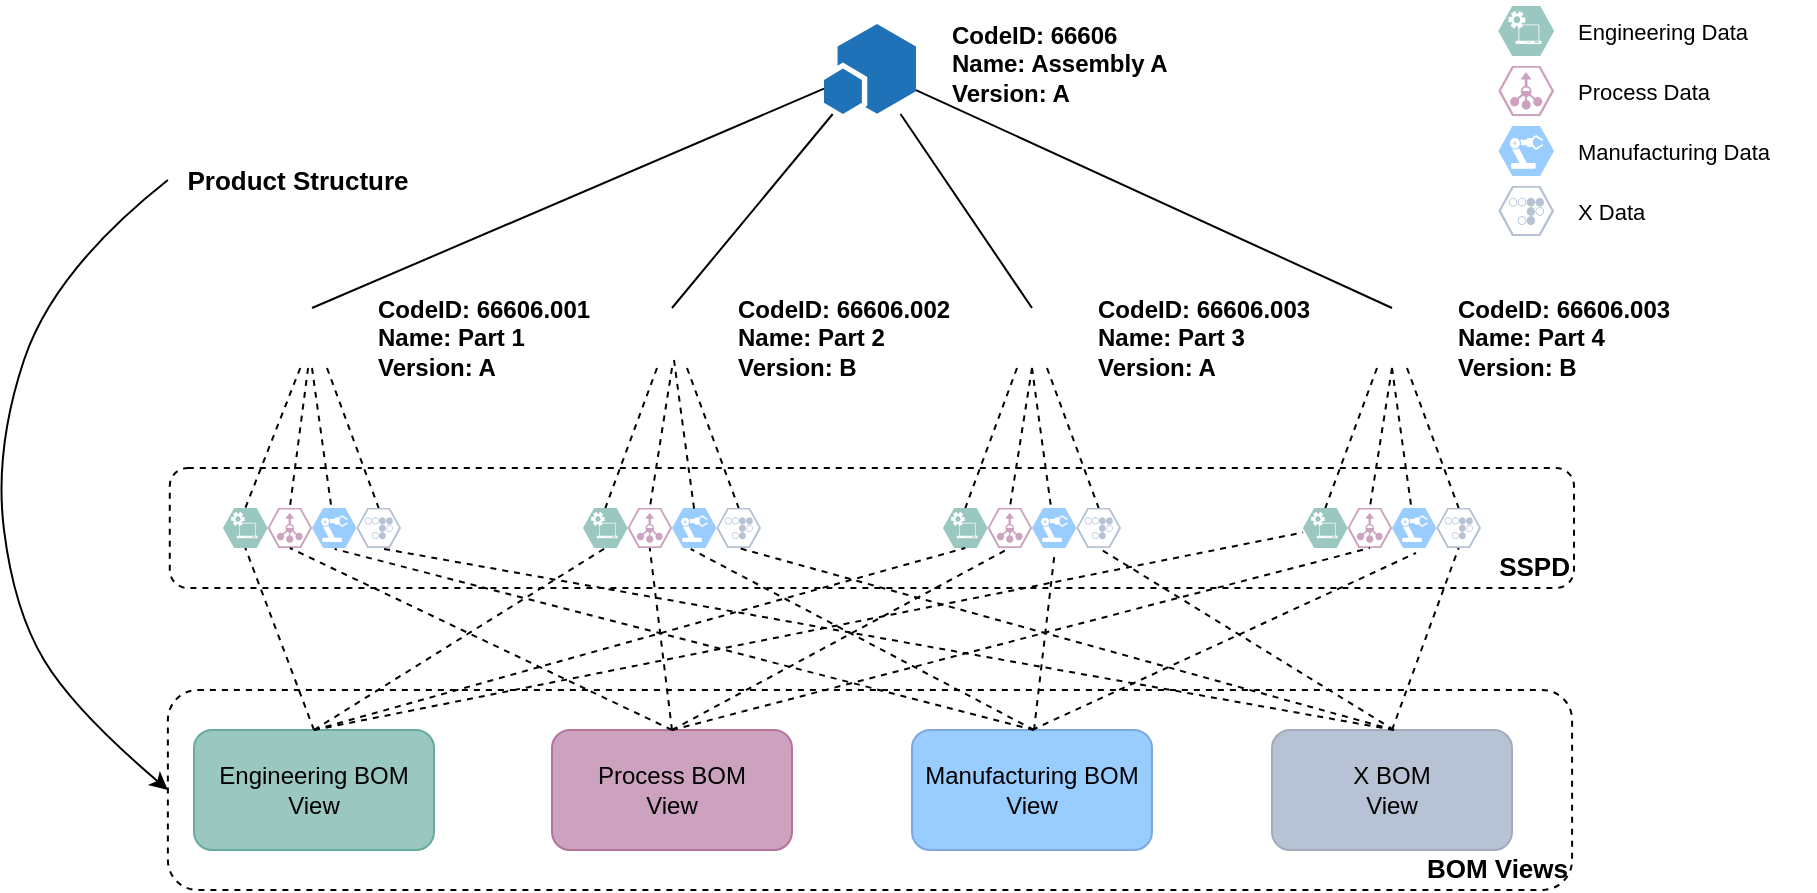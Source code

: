 <mxfile version="16.6.2" type="github" pages="4">
  <diagram id="8yW8SYwvI0MW3B-bR1rG" name="Page-1">
    <mxGraphModel dx="1607" dy="763" grid="1" gridSize="10" guides="1" tooltips="1" connect="1" arrows="1" fold="1" page="1" pageScale="1" pageWidth="827" pageHeight="1169" math="0" shadow="0">
      <root>
        <mxCell id="0" />
        <mxCell id="1" parent="0" />
        <mxCell id="0En5r8Swxj0LR9ng2Lpo-81" value="&lt;font style=&quot;font-size: 13px&quot;&gt;&lt;b&gt;SSPD&lt;/b&gt;&lt;/font&gt;" style="rounded=1;whiteSpace=wrap;html=1;strokeColor=default;fillColor=none;dashed=1;align=right;verticalAlign=bottom;" parent="1" vertex="1">
          <mxGeometry x="-12.11" y="244" width="702.11" height="60" as="geometry" />
        </mxCell>
        <mxCell id="0En5r8Swxj0LR9ng2Lpo-12" value="" style="sketch=0;pointerEvents=1;shadow=0;dashed=0;html=1;strokeColor=none;fillColor=#505050;labelPosition=center;verticalLabelPosition=bottom;verticalAlign=top;outlineConnect=0;align=center;shape=mxgraph.office.concepts.app_part;" parent="1" vertex="1">
          <mxGeometry x="315" y="22" width="46" height="45" as="geometry" />
        </mxCell>
        <mxCell id="0En5r8Swxj0LR9ng2Lpo-13" value="&lt;span style=&quot;font-weight: 700;&quot;&gt;CodeID: 66606&lt;/span&gt;&lt;br style=&quot;font-weight: 700;&quot;&gt;&lt;span style=&quot;font-weight: 700;&quot;&gt;Name: Assembly A&lt;/span&gt;&lt;br style=&quot;font-weight: 700;&quot;&gt;&lt;span style=&quot;font-weight: 700;&quot;&gt;Version: A&lt;/span&gt;" style="text;html=1;strokeColor=none;fillColor=none;align=left;verticalAlign=middle;whiteSpace=wrap;rounded=0;" parent="1" vertex="1">
          <mxGeometry x="377" y="22" width="120" height="40" as="geometry" />
        </mxCell>
        <mxCell id="0En5r8Swxj0LR9ng2Lpo-14" value="" style="shape=image;html=1;verticalAlign=top;verticalLabelPosition=bottom;labelBackgroundColor=#ffffff;imageAspect=0;aspect=fixed;image=https://cdn2.iconfinder.com/data/icons/connectivity/32/setting_part_2-128.png" parent="1" vertex="1">
          <mxGeometry x="44" y="164" width="30" height="30" as="geometry" />
        </mxCell>
        <mxCell id="0En5r8Swxj0LR9ng2Lpo-15" value="&lt;span style=&quot;font-weight: 700&quot;&gt;CodeID: 66606.001&lt;/span&gt;&lt;br style=&quot;font-weight: 700&quot;&gt;&lt;span style=&quot;font-weight: 700&quot;&gt;Name: Part 1&lt;/span&gt;&lt;br style=&quot;font-weight: 700&quot;&gt;&lt;span style=&quot;font-weight: 700&quot;&gt;Version: A&lt;/span&gt;" style="text;html=1;strokeColor=none;fillColor=none;align=left;verticalAlign=middle;whiteSpace=wrap;rounded=0;" parent="1" vertex="1">
          <mxGeometry x="90" y="159" width="120" height="40" as="geometry" />
        </mxCell>
        <mxCell id="0En5r8Swxj0LR9ng2Lpo-16" value="" style="shape=image;html=1;verticalAlign=top;verticalLabelPosition=bottom;labelBackgroundColor=#ffffff;imageAspect=0;aspect=fixed;image=https://cdn2.iconfinder.com/data/icons/connectivity/32/setting_part_2-128.png" parent="1" vertex="1">
          <mxGeometry x="224" y="164" width="30" height="30" as="geometry" />
        </mxCell>
        <mxCell id="0En5r8Swxj0LR9ng2Lpo-17" value="&lt;span style=&quot;font-weight: 700&quot;&gt;CodeID: 66606.002&lt;/span&gt;&lt;br style=&quot;font-weight: 700&quot;&gt;&lt;span style=&quot;font-weight: 700&quot;&gt;Name: Part 2&lt;/span&gt;&lt;br style=&quot;font-weight: 700&quot;&gt;&lt;span style=&quot;font-weight: 700&quot;&gt;Version: B&lt;/span&gt;" style="text;html=1;strokeColor=none;fillColor=none;align=left;verticalAlign=middle;whiteSpace=wrap;rounded=0;" parent="1" vertex="1">
          <mxGeometry x="270" y="159" width="120" height="40" as="geometry" />
        </mxCell>
        <mxCell id="0En5r8Swxj0LR9ng2Lpo-18" value="" style="shape=image;html=1;verticalAlign=top;verticalLabelPosition=bottom;labelBackgroundColor=#ffffff;imageAspect=0;aspect=fixed;image=https://cdn2.iconfinder.com/data/icons/connectivity/32/setting_part_2-128.png" parent="1" vertex="1">
          <mxGeometry x="404" y="164" width="30" height="30" as="geometry" />
        </mxCell>
        <mxCell id="0En5r8Swxj0LR9ng2Lpo-19" value="&lt;span style=&quot;font-weight: 700&quot;&gt;CodeID: 66606.003&lt;/span&gt;&lt;br style=&quot;font-weight: 700&quot;&gt;&lt;span style=&quot;font-weight: 700&quot;&gt;Name: Part 3&lt;/span&gt;&lt;br style=&quot;font-weight: 700&quot;&gt;&lt;span style=&quot;font-weight: 700&quot;&gt;Version: A&lt;/span&gt;" style="text;html=1;strokeColor=none;fillColor=none;align=left;verticalAlign=middle;whiteSpace=wrap;rounded=0;" parent="1" vertex="1">
          <mxGeometry x="450" y="159" width="120" height="40" as="geometry" />
        </mxCell>
        <mxCell id="0En5r8Swxj0LR9ng2Lpo-20" value="" style="shape=image;html=1;verticalAlign=top;verticalLabelPosition=bottom;labelBackgroundColor=#ffffff;imageAspect=0;aspect=fixed;image=https://cdn2.iconfinder.com/data/icons/connectivity/32/setting_part_2-128.png" parent="1" vertex="1">
          <mxGeometry x="584" y="164" width="30" height="30" as="geometry" />
        </mxCell>
        <mxCell id="0En5r8Swxj0LR9ng2Lpo-21" value="&lt;span style=&quot;font-weight: 700&quot;&gt;CodeID: 66606.003&lt;/span&gt;&lt;br style=&quot;font-weight: 700&quot;&gt;&lt;span style=&quot;font-weight: 700&quot;&gt;Name: Part 4&lt;/span&gt;&lt;br style=&quot;font-weight: 700&quot;&gt;&lt;span style=&quot;font-weight: 700&quot;&gt;Version: B&lt;/span&gt;" style="text;html=1;strokeColor=none;fillColor=none;align=left;verticalAlign=middle;whiteSpace=wrap;rounded=0;" parent="1" vertex="1">
          <mxGeometry x="630" y="159" width="120" height="40" as="geometry" />
        </mxCell>
        <mxCell id="0En5r8Swxj0LR9ng2Lpo-22" value="" style="endArrow=none;html=1;rounded=0;entryX=0.5;entryY=0;entryDx=0;entryDy=0;endFill=0;" parent="1" source="0En5r8Swxj0LR9ng2Lpo-12" target="0En5r8Swxj0LR9ng2Lpo-14" edge="1">
          <mxGeometry width="50" height="50" relative="1" as="geometry">
            <mxPoint x="400" y="335" as="sourcePoint" />
            <mxPoint x="450" y="285" as="targetPoint" />
          </mxGeometry>
        </mxCell>
        <mxCell id="0En5r8Swxj0LR9ng2Lpo-23" value="" style="endArrow=none;html=1;rounded=0;entryX=0.5;entryY=0;entryDx=0;entryDy=0;endFill=0;" parent="1" source="0En5r8Swxj0LR9ng2Lpo-12" target="0En5r8Swxj0LR9ng2Lpo-16" edge="1">
          <mxGeometry width="50" height="50" relative="1" as="geometry">
            <mxPoint x="300" y="89.951" as="sourcePoint" />
            <mxPoint x="69" y="215" as="targetPoint" />
          </mxGeometry>
        </mxCell>
        <mxCell id="0En5r8Swxj0LR9ng2Lpo-24" value="" style="endArrow=none;html=1;rounded=0;entryX=0.5;entryY=0;entryDx=0;entryDy=0;endFill=0;" parent="1" source="0En5r8Swxj0LR9ng2Lpo-12" target="0En5r8Swxj0LR9ng2Lpo-18" edge="1">
          <mxGeometry width="50" height="50" relative="1" as="geometry">
            <mxPoint x="320" y="85" as="sourcePoint" />
            <mxPoint x="249" y="215" as="targetPoint" />
          </mxGeometry>
        </mxCell>
        <mxCell id="0En5r8Swxj0LR9ng2Lpo-25" value="" style="endArrow=none;html=1;rounded=0;entryX=0.5;entryY=0;entryDx=0;entryDy=0;endFill=0;" parent="1" source="0En5r8Swxj0LR9ng2Lpo-12" target="0En5r8Swxj0LR9ng2Lpo-20" edge="1">
          <mxGeometry width="50" height="50" relative="1" as="geometry">
            <mxPoint x="340.345" y="100" as="sourcePoint" />
            <mxPoint x="429" y="215" as="targetPoint" />
          </mxGeometry>
        </mxCell>
        <mxCell id="0En5r8Swxj0LR9ng2Lpo-37" value="" style="verticalLabelPosition=bottom;sketch=0;html=1;fillColor=#99CCFF;verticalAlign=top;align=center;pointerEvents=1;shape=mxgraph.cisco_safe.design.actuator;" parent="1" vertex="1">
          <mxGeometry x="239" y="264" width="22.22" height="20" as="geometry" />
        </mxCell>
        <mxCell id="0En5r8Swxj0LR9ng2Lpo-38" value="" style="verticalLabelPosition=bottom;sketch=0;html=1;fillColor=#9AC7BF;strokeColor=#ffffff;verticalAlign=top;align=center;points=[[0,0.5,0],[0.125,0.25,0],[0.25,0,0],[0.5,0,0],[0.75,0,0],[0.875,0.25,0],[1,0.5,0],[0.875,0.75,0],[0.75,1,0],[0.5,1,0],[0.125,0.75,0]];pointerEvents=1;shape=mxgraph.cisco_safe.compositeIcon;bgIcon=mxgraph.cisco_safe.design.blank_device;resIcon=mxgraph.cisco_safe.design.automated_system;" parent="1" vertex="1">
          <mxGeometry x="194.56" y="264" width="22.22" height="20" as="geometry" />
        </mxCell>
        <mxCell id="0En5r8Swxj0LR9ng2Lpo-39" value="" style="verticalLabelPosition=bottom;sketch=0;html=1;fillColor=#CDA2BE;strokeColor=#ffffff;verticalAlign=top;align=center;points=[[0,0.5,0],[0.125,0.25,0],[0.25,0,0],[0.5,0,0],[0.75,0,0],[0.875,0.25,0],[1,0.5,0],[0.875,0.75,0],[0.75,1,0],[0.5,1,0],[0.125,0.75,0]];pointerEvents=1;shape=mxgraph.cisco_safe.compositeIcon;bgIcon=mxgraph.cisco_safe.design.blank_device;resIcon=mxgraph.cisco_safe.design.flow_collector_2;" parent="1" vertex="1">
          <mxGeometry x="216.78" y="264" width="22.22" height="20" as="geometry" />
        </mxCell>
        <mxCell id="0En5r8Swxj0LR9ng2Lpo-40" value="" style="verticalLabelPosition=bottom;sketch=0;html=1;fillColor=#B7C2D4;strokeColor=#ffffff;verticalAlign=top;align=center;points=[[0,0.5,0],[0.125,0.25,0],[0.25,0,0],[0.5,0,0],[0.75,0,0],[0.875,0.25,0],[1,0.5,0],[0.875,0.75,0],[0.75,1,0],[0.5,1,0],[0.125,0.75,0]];pointerEvents=1;shape=mxgraph.cisco_safe.compositeIcon;bgIcon=mxgraph.cisco_safe.design.blank_device;resIcon=mxgraph.cisco_safe.design.radware_2;" parent="1" vertex="1">
          <mxGeometry x="261.22" y="264" width="22.23" height="20" as="geometry" />
        </mxCell>
        <mxCell id="0En5r8Swxj0LR9ng2Lpo-49" value="" style="verticalLabelPosition=bottom;sketch=0;html=1;fillColor=#99CCFF;verticalAlign=top;align=center;pointerEvents=1;shape=mxgraph.cisco_safe.design.actuator;" parent="1" vertex="1">
          <mxGeometry x="59" y="264" width="22.22" height="20" as="geometry" />
        </mxCell>
        <mxCell id="0En5r8Swxj0LR9ng2Lpo-50" value="" style="verticalLabelPosition=bottom;sketch=0;html=1;fillColor=#9AC7BF;strokeColor=#ffffff;verticalAlign=top;align=center;points=[[0,0.5,0],[0.125,0.25,0],[0.25,0,0],[0.5,0,0],[0.75,0,0],[0.875,0.25,0],[1,0.5,0],[0.875,0.75,0],[0.75,1,0],[0.5,1,0],[0.125,0.75,0]];pointerEvents=1;shape=mxgraph.cisco_safe.compositeIcon;bgIcon=mxgraph.cisco_safe.design.blank_device;resIcon=mxgraph.cisco_safe.design.automated_system;" parent="1" vertex="1">
          <mxGeometry x="14.56" y="264" width="22.22" height="20" as="geometry" />
        </mxCell>
        <mxCell id="0En5r8Swxj0LR9ng2Lpo-51" value="" style="verticalLabelPosition=bottom;sketch=0;html=1;fillColor=#CDA2BE;strokeColor=#ffffff;verticalAlign=top;align=center;points=[[0,0.5,0],[0.125,0.25,0],[0.25,0,0],[0.5,0,0],[0.75,0,0],[0.875,0.25,0],[1,0.5,0],[0.875,0.75,0],[0.75,1,0],[0.5,1,0],[0.125,0.75,0]];pointerEvents=1;shape=mxgraph.cisco_safe.compositeIcon;bgIcon=mxgraph.cisco_safe.design.blank_device;resIcon=mxgraph.cisco_safe.design.flow_collector_2;" parent="1" vertex="1">
          <mxGeometry x="36.78" y="264" width="22.22" height="20" as="geometry" />
        </mxCell>
        <mxCell id="0En5r8Swxj0LR9ng2Lpo-52" value="" style="verticalLabelPosition=bottom;sketch=0;html=1;fillColor=#B7C2D4;strokeColor=#ffffff;verticalAlign=top;align=center;points=[[0,0.5,0],[0.125,0.25,0],[0.25,0,0],[0.5,0,0],[0.75,0,0],[0.875,0.25,0],[1,0.5,0],[0.875,0.75,0],[0.75,1,0],[0.5,1,0],[0.125,0.75,0]];pointerEvents=1;shape=mxgraph.cisco_safe.compositeIcon;bgIcon=mxgraph.cisco_safe.design.blank_device;resIcon=mxgraph.cisco_safe.design.radware_2;" parent="1" vertex="1">
          <mxGeometry x="81.22" y="264" width="22.23" height="20" as="geometry" />
        </mxCell>
        <mxCell id="0En5r8Swxj0LR9ng2Lpo-57" value="" style="verticalLabelPosition=bottom;sketch=0;html=1;fillColor=#99CCFF;verticalAlign=top;align=center;pointerEvents=1;shape=mxgraph.cisco_safe.design.actuator;" parent="1" vertex="1">
          <mxGeometry x="418.99" y="264" width="22.22" height="20" as="geometry" />
        </mxCell>
        <mxCell id="0En5r8Swxj0LR9ng2Lpo-58" value="" style="verticalLabelPosition=bottom;sketch=0;html=1;fillColor=#9AC7BF;strokeColor=#ffffff;verticalAlign=top;align=center;points=[[0,0.5,0],[0.125,0.25,0],[0.25,0,0],[0.5,0,0],[0.75,0,0],[0.875,0.25,0],[1,0.5,0],[0.875,0.75,0],[0.75,1,0],[0.5,1,0],[0.125,0.75,0]];pointerEvents=1;shape=mxgraph.cisco_safe.compositeIcon;bgIcon=mxgraph.cisco_safe.design.blank_device;resIcon=mxgraph.cisco_safe.design.automated_system;" parent="1" vertex="1">
          <mxGeometry x="374.55" y="264" width="22.22" height="20" as="geometry" />
        </mxCell>
        <mxCell id="0En5r8Swxj0LR9ng2Lpo-59" value="" style="verticalLabelPosition=bottom;sketch=0;html=1;fillColor=#CDA2BE;strokeColor=#ffffff;verticalAlign=top;align=center;points=[[0,0.5,0],[0.125,0.25,0],[0.25,0,0],[0.5,0,0],[0.75,0,0],[0.875,0.25,0],[1,0.5,0],[0.875,0.75,0],[0.75,1,0],[0.5,1,0],[0.125,0.75,0]];pointerEvents=1;shape=mxgraph.cisco_safe.compositeIcon;bgIcon=mxgraph.cisco_safe.design.blank_device;resIcon=mxgraph.cisco_safe.design.flow_collector_2;" parent="1" vertex="1">
          <mxGeometry x="396.77" y="264" width="22.22" height="20" as="geometry" />
        </mxCell>
        <mxCell id="0En5r8Swxj0LR9ng2Lpo-60" value="" style="verticalLabelPosition=bottom;sketch=0;html=1;fillColor=#B7C2D4;strokeColor=#ffffff;verticalAlign=top;align=center;points=[[0,0.5,0],[0.125,0.25,0],[0.25,0,0],[0.5,0,0],[0.75,0,0],[0.875,0.25,0],[1,0.5,0],[0.875,0.75,0],[0.75,1,0],[0.5,1,0],[0.125,0.75,0]];pointerEvents=1;shape=mxgraph.cisco_safe.compositeIcon;bgIcon=mxgraph.cisco_safe.design.blank_device;resIcon=mxgraph.cisco_safe.design.radware_2;" parent="1" vertex="1">
          <mxGeometry x="441.21" y="264" width="22.23" height="20" as="geometry" />
        </mxCell>
        <mxCell id="0En5r8Swxj0LR9ng2Lpo-61" value="" style="verticalLabelPosition=bottom;sketch=0;html=1;fillColor=#99CCFF;verticalAlign=top;align=center;pointerEvents=1;shape=mxgraph.cisco_safe.design.actuator;" parent="1" vertex="1">
          <mxGeometry x="598.99" y="264" width="22.22" height="20" as="geometry" />
        </mxCell>
        <mxCell id="0En5r8Swxj0LR9ng2Lpo-62" value="" style="verticalLabelPosition=bottom;sketch=0;html=1;fillColor=#9AC7BF;strokeColor=#ffffff;verticalAlign=top;align=center;points=[[0,0.5,0],[0.125,0.25,0],[0.25,0,0],[0.5,0,0],[0.75,0,0],[0.875,0.25,0],[1,0.5,0],[0.875,0.75,0],[0.75,1,0],[0.5,1,0],[0.125,0.75,0]];pointerEvents=1;shape=mxgraph.cisco_safe.compositeIcon;bgIcon=mxgraph.cisco_safe.design.blank_device;resIcon=mxgraph.cisco_safe.design.automated_system;" parent="1" vertex="1">
          <mxGeometry x="554.55" y="264" width="22.22" height="20" as="geometry" />
        </mxCell>
        <mxCell id="0En5r8Swxj0LR9ng2Lpo-63" value="" style="verticalLabelPosition=bottom;sketch=0;html=1;fillColor=#CDA2BE;strokeColor=#ffffff;verticalAlign=top;align=center;points=[[0,0.5,0],[0.125,0.25,0],[0.25,0,0],[0.5,0,0],[0.75,0,0],[0.875,0.25,0],[1,0.5,0],[0.875,0.75,0],[0.75,1,0],[0.5,1,0],[0.125,0.75,0]];pointerEvents=1;shape=mxgraph.cisco_safe.compositeIcon;bgIcon=mxgraph.cisco_safe.design.blank_device;resIcon=mxgraph.cisco_safe.design.flow_collector_2;" parent="1" vertex="1">
          <mxGeometry x="576.77" y="264" width="22.22" height="20" as="geometry" />
        </mxCell>
        <mxCell id="0En5r8Swxj0LR9ng2Lpo-64" value="" style="verticalLabelPosition=bottom;sketch=0;html=1;fillColor=#B7C2D4;strokeColor=#ffffff;verticalAlign=top;align=center;points=[[0,0.5,0],[0.125,0.25,0],[0.25,0,0],[0.5,0,0],[0.75,0,0],[0.875,0.25,0],[1,0.5,0],[0.875,0.75,0],[0.75,1,0],[0.5,1,0],[0.125,0.75,0]];pointerEvents=1;shape=mxgraph.cisco_safe.compositeIcon;bgIcon=mxgraph.cisco_safe.design.blank_device;resIcon=mxgraph.cisco_safe.design.radware_2;" parent="1" vertex="1">
          <mxGeometry x="621.21" y="264" width="22.23" height="20" as="geometry" />
        </mxCell>
        <mxCell id="0En5r8Swxj0LR9ng2Lpo-65" value="" style="endArrow=none;html=1;rounded=0;entryX=0.5;entryY=0;entryDx=0;entryDy=0;entryPerimeter=0;dashed=1;" parent="1" source="0En5r8Swxj0LR9ng2Lpo-14" target="0En5r8Swxj0LR9ng2Lpo-50" edge="1">
          <mxGeometry width="50" height="50" relative="1" as="geometry">
            <mxPoint x="50" y="205" as="sourcePoint" />
            <mxPoint x="400" y="75" as="targetPoint" />
          </mxGeometry>
        </mxCell>
        <mxCell id="0En5r8Swxj0LR9ng2Lpo-66" value="" style="endArrow=none;html=1;rounded=0;entryX=0.5;entryY=0;entryDx=0;entryDy=0;entryPerimeter=0;dashed=1;" parent="1" source="0En5r8Swxj0LR9ng2Lpo-14" target="0En5r8Swxj0LR9ng2Lpo-51" edge="1">
          <mxGeometry width="50" height="50" relative="1" as="geometry">
            <mxPoint x="60" y="215" as="sourcePoint" />
            <mxPoint x="35.67" y="285" as="targetPoint" />
          </mxGeometry>
        </mxCell>
        <mxCell id="0En5r8Swxj0LR9ng2Lpo-67" value="" style="endArrow=none;html=1;rounded=0;dashed=1;exitX=0.5;exitY=1;exitDx=0;exitDy=0;" parent="1" source="0En5r8Swxj0LR9ng2Lpo-14" target="0En5r8Swxj0LR9ng2Lpo-49" edge="1">
          <mxGeometry width="50" height="50" relative="1" as="geometry">
            <mxPoint x="66.943" y="219" as="sourcePoint" />
            <mxPoint x="57.89" y="285" as="targetPoint" />
          </mxGeometry>
        </mxCell>
        <mxCell id="0En5r8Swxj0LR9ng2Lpo-68" value="" style="endArrow=none;html=1;rounded=0;dashed=1;exitX=0.75;exitY=1;exitDx=0;exitDy=0;entryX=0.5;entryY=0;entryDx=0;entryDy=0;entryPerimeter=0;" parent="1" source="0En5r8Swxj0LR9ng2Lpo-14" target="0En5r8Swxj0LR9ng2Lpo-52" edge="1">
          <mxGeometry width="50" height="50" relative="1" as="geometry">
            <mxPoint x="76.5" y="219" as="sourcePoint" />
            <mxPoint x="79.635" y="285" as="targetPoint" />
          </mxGeometry>
        </mxCell>
        <mxCell id="0En5r8Swxj0LR9ng2Lpo-69" value="" style="endArrow=none;html=1;rounded=0;entryX=0.5;entryY=0;entryDx=0;entryDy=0;entryPerimeter=0;dashed=1;exitX=0.25;exitY=1;exitDx=0;exitDy=0;" parent="1" source="0En5r8Swxj0LR9ng2Lpo-16" target="0En5r8Swxj0LR9ng2Lpo-38" edge="1">
          <mxGeometry width="50" height="50" relative="1" as="geometry">
            <mxPoint x="232.828" y="209" as="sourcePoint" />
            <mxPoint x="205.67" y="275" as="targetPoint" />
          </mxGeometry>
        </mxCell>
        <mxCell id="0En5r8Swxj0LR9ng2Lpo-70" value="" style="endArrow=none;html=1;rounded=0;entryX=0.5;entryY=0;entryDx=0;entryDy=0;entryPerimeter=0;dashed=1;exitX=0.5;exitY=1;exitDx=0;exitDy=0;" parent="1" source="0En5r8Swxj0LR9ng2Lpo-16" target="0En5r8Swxj0LR9ng2Lpo-39" edge="1">
          <mxGeometry width="50" height="50" relative="1" as="geometry">
            <mxPoint x="236.943" y="209" as="sourcePoint" />
            <mxPoint x="227.89" y="275" as="targetPoint" />
          </mxGeometry>
        </mxCell>
        <mxCell id="0En5r8Swxj0LR9ng2Lpo-71" value="" style="endArrow=none;html=1;rounded=0;dashed=1;entryX=0.504;entryY=0.078;entryDx=0;entryDy=0;entryPerimeter=0;" parent="1" target="0En5r8Swxj0LR9ng2Lpo-37" edge="1">
          <mxGeometry width="50" height="50" relative="1" as="geometry">
            <mxPoint x="240" y="190" as="sourcePoint" />
            <mxPoint x="250" y="260" as="targetPoint" />
          </mxGeometry>
        </mxCell>
        <mxCell id="0En5r8Swxj0LR9ng2Lpo-72" value="" style="endArrow=none;html=1;rounded=0;dashed=1;exitX=0.75;exitY=1;exitDx=0;exitDy=0;entryX=0.5;entryY=0;entryDx=0;entryDy=0;entryPerimeter=0;" parent="1" source="0En5r8Swxj0LR9ng2Lpo-16" target="0En5r8Swxj0LR9ng2Lpo-40" edge="1">
          <mxGeometry width="50" height="50" relative="1" as="geometry">
            <mxPoint x="246.5" y="209" as="sourcePoint" />
            <mxPoint x="272.335" y="275" as="targetPoint" />
          </mxGeometry>
        </mxCell>
        <mxCell id="0En5r8Swxj0LR9ng2Lpo-73" value="" style="endArrow=none;html=1;rounded=0;entryX=0.5;entryY=0;entryDx=0;entryDy=0;entryPerimeter=0;dashed=1;exitX=0.25;exitY=1;exitDx=0;exitDy=0;" parent="1" source="0En5r8Swxj0LR9ng2Lpo-18" target="0En5r8Swxj0LR9ng2Lpo-58" edge="1">
          <mxGeometry width="50" height="50" relative="1" as="geometry">
            <mxPoint x="412.828" y="209" as="sourcePoint" />
            <mxPoint x="385.67" y="275" as="targetPoint" />
          </mxGeometry>
        </mxCell>
        <mxCell id="0En5r8Swxj0LR9ng2Lpo-74" value="" style="endArrow=none;html=1;rounded=0;entryX=0.5;entryY=0;entryDx=0;entryDy=0;entryPerimeter=0;dashed=1;exitX=0.5;exitY=1;exitDx=0;exitDy=0;" parent="1" source="0En5r8Swxj0LR9ng2Lpo-18" target="0En5r8Swxj0LR9ng2Lpo-59" edge="1">
          <mxGeometry width="50" height="50" relative="1" as="geometry">
            <mxPoint x="416.943" y="209" as="sourcePoint" />
            <mxPoint x="407.89" y="275" as="targetPoint" />
          </mxGeometry>
        </mxCell>
        <mxCell id="0En5r8Swxj0LR9ng2Lpo-75" value="" style="endArrow=none;html=1;rounded=0;dashed=1;exitX=0.5;exitY=1;exitDx=0;exitDy=0;entryX=0.438;entryY=0.061;entryDx=0;entryDy=0;entryPerimeter=0;" parent="1" source="0En5r8Swxj0LR9ng2Lpo-18" target="0En5r8Swxj0LR9ng2Lpo-57" edge="1">
          <mxGeometry width="50" height="50" relative="1" as="geometry">
            <mxPoint x="419" y="209" as="sourcePoint" />
            <mxPoint x="428.648" y="275" as="targetPoint" />
          </mxGeometry>
        </mxCell>
        <mxCell id="0En5r8Swxj0LR9ng2Lpo-76" value="" style="endArrow=none;html=1;rounded=0;dashed=1;exitX=0.75;exitY=1;exitDx=0;exitDy=0;entryX=0.5;entryY=0;entryDx=0;entryDy=0;entryPerimeter=0;" parent="1" source="0En5r8Swxj0LR9ng2Lpo-18" target="0En5r8Swxj0LR9ng2Lpo-60" edge="1">
          <mxGeometry width="50" height="50" relative="1" as="geometry">
            <mxPoint x="426.5" y="209" as="sourcePoint" />
            <mxPoint x="452.335" y="275" as="targetPoint" />
          </mxGeometry>
        </mxCell>
        <mxCell id="0En5r8Swxj0LR9ng2Lpo-77" value="" style="endArrow=none;html=1;rounded=0;entryX=0.5;entryY=0;entryDx=0;entryDy=0;entryPerimeter=0;dashed=1;exitX=0.25;exitY=1;exitDx=0;exitDy=0;" parent="1" source="0En5r8Swxj0LR9ng2Lpo-20" target="0En5r8Swxj0LR9ng2Lpo-62" edge="1">
          <mxGeometry width="50" height="50" relative="1" as="geometry">
            <mxPoint x="592.828" y="209" as="sourcePoint" />
            <mxPoint x="565.67" y="275" as="targetPoint" />
          </mxGeometry>
        </mxCell>
        <mxCell id="0En5r8Swxj0LR9ng2Lpo-78" value="" style="endArrow=none;html=1;rounded=0;entryX=0.5;entryY=0;entryDx=0;entryDy=0;entryPerimeter=0;dashed=1;exitX=0.5;exitY=1;exitDx=0;exitDy=0;" parent="1" source="0En5r8Swxj0LR9ng2Lpo-20" target="0En5r8Swxj0LR9ng2Lpo-63" edge="1">
          <mxGeometry width="50" height="50" relative="1" as="geometry">
            <mxPoint x="596.943" y="209" as="sourcePoint" />
            <mxPoint x="587.89" y="275" as="targetPoint" />
          </mxGeometry>
        </mxCell>
        <mxCell id="0En5r8Swxj0LR9ng2Lpo-79" value="" style="endArrow=none;html=1;rounded=0;dashed=1;exitX=0.5;exitY=1;exitDx=0;exitDy=0;entryX=0.445;entryY=0.065;entryDx=0;entryDy=0;entryPerimeter=0;" parent="1" source="0En5r8Swxj0LR9ng2Lpo-20" target="0En5r8Swxj0LR9ng2Lpo-61" edge="1">
          <mxGeometry width="50" height="50" relative="1" as="geometry">
            <mxPoint x="599" y="209" as="sourcePoint" />
            <mxPoint x="608.648" y="275" as="targetPoint" />
          </mxGeometry>
        </mxCell>
        <mxCell id="0En5r8Swxj0LR9ng2Lpo-80" value="" style="endArrow=none;html=1;rounded=0;dashed=1;exitX=0.75;exitY=1;exitDx=0;exitDy=0;entryX=0.5;entryY=0;entryDx=0;entryDy=0;entryPerimeter=0;" parent="1" source="0En5r8Swxj0LR9ng2Lpo-20" target="0En5r8Swxj0LR9ng2Lpo-64" edge="1">
          <mxGeometry width="50" height="50" relative="1" as="geometry">
            <mxPoint x="606.5" y="209" as="sourcePoint" />
            <mxPoint x="632.335" y="275" as="targetPoint" />
          </mxGeometry>
        </mxCell>
        <mxCell id="0En5r8Swxj0LR9ng2Lpo-82" value="Engineering BOM&lt;br&gt;View" style="rounded=1;whiteSpace=wrap;html=1;strokeColor=#67AB9F;fillColor=#9AC7BF;" parent="1" vertex="1">
          <mxGeometry y="375" width="120" height="60" as="geometry" />
        </mxCell>
        <mxCell id="0En5r8Swxj0LR9ng2Lpo-83" value="Process BOM&lt;br&gt;View" style="rounded=1;whiteSpace=wrap;html=1;strokeColor=#B5739D;fillColor=#CDA2BE;" parent="1" vertex="1">
          <mxGeometry x="179" y="375" width="120" height="60" as="geometry" />
        </mxCell>
        <mxCell id="0En5r8Swxj0LR9ng2Lpo-84" value="Manufacturing BOM&lt;br&gt;View" style="rounded=1;whiteSpace=wrap;html=1;strokeColor=#7EA6E0;fillColor=#99CCFF;" parent="1" vertex="1">
          <mxGeometry x="359" y="375" width="120" height="60" as="geometry" />
        </mxCell>
        <mxCell id="0En5r8Swxj0LR9ng2Lpo-85" value="X BOM&lt;br&gt;View" style="rounded=1;whiteSpace=wrap;html=1;strokeColor=#A1ACBA;fillColor=#B7C2D4;" parent="1" vertex="1">
          <mxGeometry x="539" y="375" width="120" height="60" as="geometry" />
        </mxCell>
        <mxCell id="0En5r8Swxj0LR9ng2Lpo-86" value="" style="endArrow=none;html=1;rounded=0;entryX=0.5;entryY=1;entryDx=0;entryDy=0;entryPerimeter=0;dashed=1;exitX=0.5;exitY=0;exitDx=0;exitDy=0;" parent="1" source="0En5r8Swxj0LR9ng2Lpo-82" target="0En5r8Swxj0LR9ng2Lpo-50" edge="1">
          <mxGeometry width="50" height="50" relative="1" as="geometry">
            <mxPoint x="62.828" y="219" as="sourcePoint" />
            <mxPoint x="35.67" y="285" as="targetPoint" />
          </mxGeometry>
        </mxCell>
        <mxCell id="0En5r8Swxj0LR9ng2Lpo-91" value="" style="endArrow=none;html=1;rounded=0;entryX=0.5;entryY=1;entryDx=0;entryDy=0;entryPerimeter=0;dashed=1;exitX=0.5;exitY=0;exitDx=0;exitDy=0;" parent="1" source="0En5r8Swxj0LR9ng2Lpo-82" target="0En5r8Swxj0LR9ng2Lpo-38" edge="1">
          <mxGeometry width="50" height="50" relative="1" as="geometry">
            <mxPoint x="70" y="385.0" as="sourcePoint" />
            <mxPoint x="35.67" y="305.0" as="targetPoint" />
          </mxGeometry>
        </mxCell>
        <mxCell id="0En5r8Swxj0LR9ng2Lpo-92" value="" style="endArrow=none;html=1;rounded=0;entryX=0.5;entryY=1;entryDx=0;entryDy=0;entryPerimeter=0;dashed=1;exitX=0.5;exitY=0;exitDx=0;exitDy=0;" parent="1" source="0En5r8Swxj0LR9ng2Lpo-82" target="0En5r8Swxj0LR9ng2Lpo-58" edge="1">
          <mxGeometry width="50" height="50" relative="1" as="geometry">
            <mxPoint x="70" y="385" as="sourcePoint" />
            <mxPoint x="57.89" y="305" as="targetPoint" />
          </mxGeometry>
        </mxCell>
        <mxCell id="0En5r8Swxj0LR9ng2Lpo-93" value="" style="endArrow=none;html=1;rounded=0;dashed=1;exitX=0.5;exitY=0;exitDx=0;exitDy=0;" parent="1" source="0En5r8Swxj0LR9ng2Lpo-82" target="0En5r8Swxj0LR9ng2Lpo-62" edge="1">
          <mxGeometry width="50" height="50" relative="1" as="geometry">
            <mxPoint x="70" y="385" as="sourcePoint" />
            <mxPoint x="79.666" y="304.84" as="targetPoint" />
          </mxGeometry>
        </mxCell>
        <mxCell id="0En5r8Swxj0LR9ng2Lpo-94" value="" style="endArrow=none;html=1;rounded=0;entryX=0.5;entryY=1;entryDx=0;entryDy=0;entryPerimeter=0;dashed=1;exitX=0.5;exitY=0;exitDx=0;exitDy=0;" parent="1" source="0En5r8Swxj0LR9ng2Lpo-83" target="0En5r8Swxj0LR9ng2Lpo-51" edge="1">
          <mxGeometry width="50" height="50" relative="1" as="geometry">
            <mxPoint x="70" y="385" as="sourcePoint" />
            <mxPoint x="35.67" y="305" as="targetPoint" />
          </mxGeometry>
        </mxCell>
        <mxCell id="0En5r8Swxj0LR9ng2Lpo-95" value="" style="endArrow=none;html=1;rounded=0;entryX=0.5;entryY=1;entryDx=0;entryDy=0;entryPerimeter=0;dashed=1;exitX=0.5;exitY=0;exitDx=0;exitDy=0;" parent="1" source="0En5r8Swxj0LR9ng2Lpo-83" target="0En5r8Swxj0LR9ng2Lpo-39" edge="1">
          <mxGeometry width="50" height="50" relative="1" as="geometry">
            <mxPoint x="249.0" y="385" as="sourcePoint" />
            <mxPoint x="57.89" y="305" as="targetPoint" />
          </mxGeometry>
        </mxCell>
        <mxCell id="0En5r8Swxj0LR9ng2Lpo-96" value="" style="endArrow=none;html=1;rounded=0;entryX=0.5;entryY=1;entryDx=0;entryDy=0;entryPerimeter=0;dashed=1;exitX=0.5;exitY=0;exitDx=0;exitDy=0;" parent="1" source="0En5r8Swxj0LR9ng2Lpo-83" target="0En5r8Swxj0LR9ng2Lpo-59" edge="1">
          <mxGeometry width="50" height="50" relative="1" as="geometry">
            <mxPoint x="249" y="385" as="sourcePoint" />
            <mxPoint x="237.89" y="305" as="targetPoint" />
          </mxGeometry>
        </mxCell>
        <mxCell id="0En5r8Swxj0LR9ng2Lpo-97" value="" style="endArrow=none;html=1;rounded=0;entryX=0.5;entryY=1;entryDx=0;entryDy=0;entryPerimeter=0;dashed=1;exitX=0.5;exitY=0;exitDx=0;exitDy=0;" parent="1" source="0En5r8Swxj0LR9ng2Lpo-83" target="0En5r8Swxj0LR9ng2Lpo-63" edge="1">
          <mxGeometry width="50" height="50" relative="1" as="geometry">
            <mxPoint x="249" y="385" as="sourcePoint" />
            <mxPoint x="417.88" y="305" as="targetPoint" />
          </mxGeometry>
        </mxCell>
        <mxCell id="0En5r8Swxj0LR9ng2Lpo-98" value="" style="endArrow=none;html=1;rounded=0;entryX=0.541;entryY=1.125;entryDx=0;entryDy=0;entryPerimeter=0;dashed=1;exitX=0.5;exitY=0;exitDx=0;exitDy=0;" parent="1" source="0En5r8Swxj0LR9ng2Lpo-84" target="0En5r8Swxj0LR9ng2Lpo-61" edge="1">
          <mxGeometry width="50" height="50" relative="1" as="geometry">
            <mxPoint x="249" y="385" as="sourcePoint" />
            <mxPoint x="597.88" y="305" as="targetPoint" />
          </mxGeometry>
        </mxCell>
        <mxCell id="0En5r8Swxj0LR9ng2Lpo-99" value="" style="endArrow=none;html=1;rounded=0;entryX=0.51;entryY=1.125;entryDx=0;entryDy=0;entryPerimeter=0;dashed=1;" parent="1" target="0En5r8Swxj0LR9ng2Lpo-57" edge="1">
          <mxGeometry width="50" height="50" relative="1" as="geometry">
            <mxPoint x="420" y="375" as="sourcePoint" />
            <mxPoint x="621.011" y="307.5" as="targetPoint" />
          </mxGeometry>
        </mxCell>
        <mxCell id="0En5r8Swxj0LR9ng2Lpo-100" value="" style="endArrow=none;html=1;rounded=0;entryX=0.42;entryY=1.025;entryDx=0;entryDy=0;entryPerimeter=0;dashed=1;" parent="1" target="0En5r8Swxj0LR9ng2Lpo-37" edge="1">
          <mxGeometry width="50" height="50" relative="1" as="geometry">
            <mxPoint x="420" y="375" as="sourcePoint" />
            <mxPoint x="440.322" y="307.5" as="targetPoint" />
          </mxGeometry>
        </mxCell>
        <mxCell id="0En5r8Swxj0LR9ng2Lpo-101" value="" style="endArrow=none;html=1;rounded=0;entryX=0.51;entryY=1.025;entryDx=0;entryDy=0;entryPerimeter=0;dashed=1;" parent="1" target="0En5r8Swxj0LR9ng2Lpo-49" edge="1">
          <mxGeometry width="50" height="50" relative="1" as="geometry">
            <mxPoint x="420" y="375" as="sourcePoint" />
            <mxPoint x="258.332" y="305.5" as="targetPoint" />
          </mxGeometry>
        </mxCell>
        <mxCell id="0En5r8Swxj0LR9ng2Lpo-102" value="" style="endArrow=none;html=1;rounded=0;entryX=0.5;entryY=1;entryDx=0;entryDy=0;entryPerimeter=0;dashed=1;exitX=0.5;exitY=0;exitDx=0;exitDy=0;" parent="1" source="0En5r8Swxj0LR9ng2Lpo-85" target="0En5r8Swxj0LR9ng2Lpo-64" edge="1">
          <mxGeometry width="50" height="50" relative="1" as="geometry">
            <mxPoint x="429" y="385.0" as="sourcePoint" />
            <mxPoint x="621.011" y="307.5" as="targetPoint" />
          </mxGeometry>
        </mxCell>
        <mxCell id="0En5r8Swxj0LR9ng2Lpo-103" value="" style="endArrow=none;html=1;rounded=0;entryX=0.5;entryY=1;entryDx=0;entryDy=0;entryPerimeter=0;dashed=1;" parent="1" target="0En5r8Swxj0LR9ng2Lpo-60" edge="1">
          <mxGeometry width="50" height="50" relative="1" as="geometry">
            <mxPoint x="600" y="375" as="sourcePoint" />
            <mxPoint x="642.325" y="305.0" as="targetPoint" />
          </mxGeometry>
        </mxCell>
        <mxCell id="0En5r8Swxj0LR9ng2Lpo-105" value="" style="endArrow=none;html=1;rounded=0;entryX=0.5;entryY=1;entryDx=0;entryDy=0;entryPerimeter=0;dashed=1;" parent="1" target="0En5r8Swxj0LR9ng2Lpo-40" edge="1">
          <mxGeometry width="50" height="50" relative="1" as="geometry">
            <mxPoint x="600" y="375" as="sourcePoint" />
            <mxPoint x="462.325" y="305.0" as="targetPoint" />
          </mxGeometry>
        </mxCell>
        <mxCell id="0En5r8Swxj0LR9ng2Lpo-106" value="" style="endArrow=none;html=1;rounded=0;entryX=0.5;entryY=1;entryDx=0;entryDy=0;entryPerimeter=0;dashed=1;" parent="1" target="0En5r8Swxj0LR9ng2Lpo-52" edge="1">
          <mxGeometry width="50" height="50" relative="1" as="geometry">
            <mxPoint x="600" y="375" as="sourcePoint" />
            <mxPoint x="282.335" y="305.0" as="targetPoint" />
          </mxGeometry>
        </mxCell>
        <mxCell id="0En5r8Swxj0LR9ng2Lpo-107" value="" style="verticalLabelPosition=bottom;sketch=0;html=1;fillColor=#99CCFF;verticalAlign=top;align=center;pointerEvents=1;shape=mxgraph.cisco_safe.design.actuator;strokeColor=#67AB9F;" parent="1" vertex="1">
          <mxGeometry x="652.22" y="73" width="27.78" height="25" as="geometry" />
        </mxCell>
        <mxCell id="0En5r8Swxj0LR9ng2Lpo-108" value="" style="verticalLabelPosition=bottom;sketch=0;html=1;fillColor=#9AC7BF;strokeColor=#ffffff;verticalAlign=top;align=center;points=[[0,0.5,0],[0.125,0.25,0],[0.25,0,0],[0.5,0,0],[0.75,0,0],[0.875,0.25,0],[1,0.5,0],[0.875,0.75,0],[0.75,1,0],[0.5,1,0],[0.125,0.75,0]];pointerEvents=1;shape=mxgraph.cisco_safe.compositeIcon;bgIcon=mxgraph.cisco_safe.design.blank_device;resIcon=mxgraph.cisco_safe.design.automated_system;" parent="1" vertex="1">
          <mxGeometry x="652.22" y="13" width="27.78" height="25" as="geometry" />
        </mxCell>
        <mxCell id="0En5r8Swxj0LR9ng2Lpo-109" value="" style="verticalLabelPosition=bottom;sketch=0;html=1;fillColor=#CDA2BE;strokeColor=#ffffff;verticalAlign=top;align=center;points=[[0,0.5,0],[0.125,0.25,0],[0.25,0,0],[0.5,0,0],[0.75,0,0],[0.875,0.25,0],[1,0.5,0],[0.875,0.75,0],[0.75,1,0],[0.5,1,0],[0.125,0.75,0]];pointerEvents=1;shape=mxgraph.cisco_safe.compositeIcon;bgIcon=mxgraph.cisco_safe.design.blank_device;resIcon=mxgraph.cisco_safe.design.flow_collector_2;" parent="1" vertex="1">
          <mxGeometry x="652.22" y="43" width="27.78" height="25" as="geometry" />
        </mxCell>
        <mxCell id="0En5r8Swxj0LR9ng2Lpo-110" value="" style="verticalLabelPosition=bottom;sketch=0;html=1;fillColor=#B7C2D4;strokeColor=#ffffff;verticalAlign=top;align=center;points=[[0,0.5,0],[0.125,0.25,0],[0.25,0,0],[0.5,0,0],[0.75,0,0],[0.875,0.25,0],[1,0.5,0],[0.875,0.75,0],[0.75,1,0],[0.5,1,0],[0.125,0.75,0]];pointerEvents=1;shape=mxgraph.cisco_safe.compositeIcon;bgIcon=mxgraph.cisco_safe.design.blank_device;resIcon=mxgraph.cisco_safe.design.radware_2;" parent="1" vertex="1">
          <mxGeometry x="652.21" y="103" width="27.79" height="25" as="geometry" />
        </mxCell>
        <mxCell id="0En5r8Swxj0LR9ng2Lpo-112" value="&lt;font style=&quot;font-size: 11px&quot;&gt;Engineering Data&lt;/font&gt;" style="text;html=1;strokeColor=none;fillColor=none;align=left;verticalAlign=middle;whiteSpace=wrap;rounded=0;fontSize=9;" parent="1" vertex="1">
          <mxGeometry x="690" y="10.5" width="100" height="30" as="geometry" />
        </mxCell>
        <mxCell id="0En5r8Swxj0LR9ng2Lpo-113" value="&lt;font style=&quot;font-size: 11px&quot;&gt;Process Data&lt;/font&gt;" style="text;html=1;strokeColor=none;fillColor=none;align=left;verticalAlign=middle;whiteSpace=wrap;rounded=0;fontSize=9;" parent="1" vertex="1">
          <mxGeometry x="690" y="40.5" width="100" height="30" as="geometry" />
        </mxCell>
        <mxCell id="0En5r8Swxj0LR9ng2Lpo-114" value="&lt;font style=&quot;font-size: 11px&quot;&gt;Manufacturing Data&lt;/font&gt;" style="text;html=1;strokeColor=none;fillColor=none;align=left;verticalAlign=middle;whiteSpace=wrap;rounded=0;fontSize=9;" parent="1" vertex="1">
          <mxGeometry x="690" y="70.5" width="120" height="30" as="geometry" />
        </mxCell>
        <mxCell id="0En5r8Swxj0LR9ng2Lpo-115" value="&lt;font style=&quot;font-size: 11px&quot;&gt;X Data&lt;/font&gt;" style="text;html=1;strokeColor=none;fillColor=none;align=left;verticalAlign=middle;whiteSpace=wrap;rounded=0;fontSize=9;" parent="1" vertex="1">
          <mxGeometry x="690" y="100.5" width="120" height="30" as="geometry" />
        </mxCell>
        <mxCell id="0En5r8Swxj0LR9ng2Lpo-117" value="&lt;font style=&quot;font-size: 13px&quot;&gt;&lt;b&gt;BOM Views&lt;/b&gt;&lt;/font&gt;" style="rounded=1;whiteSpace=wrap;html=1;strokeColor=default;fillColor=none;dashed=1;align=right;verticalAlign=bottom;" parent="1" vertex="1">
          <mxGeometry x="-13.06" y="355" width="702.11" height="100" as="geometry" />
        </mxCell>
        <mxCell id="0En5r8Swxj0LR9ng2Lpo-124" value="Product Structure" style="text;html=1;strokeColor=none;fillColor=none;align=center;verticalAlign=middle;whiteSpace=wrap;rounded=0;fontSize=13;fontStyle=1" parent="1" vertex="1">
          <mxGeometry x="-13.06" y="85" width="130" height="30" as="geometry" />
        </mxCell>
        <mxCell id="0En5r8Swxj0LR9ng2Lpo-125" value="" style="curved=1;endArrow=classic;html=1;rounded=0;fontSize=13;exitX=0;exitY=0.5;exitDx=0;exitDy=0;entryX=0;entryY=0.5;entryDx=0;entryDy=0;" parent="1" source="0En5r8Swxj0LR9ng2Lpo-124" target="0En5r8Swxj0LR9ng2Lpo-117" edge="1">
          <mxGeometry width="50" height="50" relative="1" as="geometry">
            <mxPoint x="150" y="265" as="sourcePoint" />
            <mxPoint x="200" y="215" as="targetPoint" />
            <Array as="points">
              <mxPoint x="-70" y="145" />
              <mxPoint x="-100" y="235" />
              <mxPoint x="-90" y="315" />
              <mxPoint x="-60" y="365" />
            </Array>
          </mxGeometry>
        </mxCell>
      </root>
    </mxGraphModel>
  </diagram>
  <diagram id="ZojX5e79lmLAI_DBLFgI" name="Page-2">
    <mxGraphModel dx="905" dy="954" grid="1" gridSize="10" guides="1" tooltips="1" connect="1" arrows="1" fold="1" page="1" pageScale="1" pageWidth="827" pageHeight="1169" math="0" shadow="0">
      <root>
        <mxCell id="Y8pcBxtTM3igBQRSuAQn-0" />
        <mxCell id="Y8pcBxtTM3igBQRSuAQn-1" parent="Y8pcBxtTM3igBQRSuAQn-0" />
        <mxCell id="lq3zNjiSv5MxGkPbQ64i-0" value="" style="sketch=0;pointerEvents=1;shadow=0;dashed=0;html=1;strokeColor=none;fillColor=#505050;labelPosition=center;verticalLabelPosition=bottom;verticalAlign=top;outlineConnect=0;align=center;shape=mxgraph.office.concepts.app_part;fontSize=13;" vertex="1" parent="Y8pcBxtTM3igBQRSuAQn-1">
          <mxGeometry x="160" y="130" width="46" height="45" as="geometry" />
        </mxCell>
        <mxCell id="lq3zNjiSv5MxGkPbQ64i-1" value="" style="shape=image;html=1;verticalAlign=top;verticalLabelPosition=bottom;labelBackgroundColor=#ffffff;imageAspect=0;aspect=fixed;image=https://cdn2.iconfinder.com/data/icons/connectivity/32/setting_part_2-128.png;fontSize=12;strokeColor=#67AB9F;fillColor=#CDA2BE;" vertex="1" parent="Y8pcBxtTM3igBQRSuAQn-1">
          <mxGeometry x="90" y="350" width="40" height="40" as="geometry" />
        </mxCell>
        <mxCell id="lq3zNjiSv5MxGkPbQ64i-4" value="A" style="ellipse;whiteSpace=wrap;html=1;aspect=fixed;fontSize=12;strokeColor=#67AB9F;fillColor=#A9C4EB;" vertex="1" parent="Y8pcBxtTM3igBQRSuAQn-1">
          <mxGeometry x="60" y="240" width="30" height="30" as="geometry" />
        </mxCell>
        <mxCell id="lq3zNjiSv5MxGkPbQ64i-5" value="&lt;span style=&quot;background-color: rgb(255 , 255 , 255)&quot;&gt;Version A&lt;/span&gt;" style="text;html=1;strokeColor=none;fillColor=none;align=center;verticalAlign=middle;whiteSpace=wrap;rounded=0;fontSize=12;" vertex="1" parent="Y8pcBxtTM3igBQRSuAQn-1">
          <mxGeometry x="45" y="270" width="60" height="30" as="geometry" />
        </mxCell>
        <mxCell id="lq3zNjiSv5MxGkPbQ64i-7" value="B" style="ellipse;whiteSpace=wrap;html=1;aspect=fixed;fontSize=12;strokeColor=#67AB9F;fillColor=#A9C4EB;" vertex="1" parent="Y8pcBxtTM3igBQRSuAQn-1">
          <mxGeometry x="140" y="240" width="30" height="30" as="geometry" />
        </mxCell>
        <mxCell id="lq3zNjiSv5MxGkPbQ64i-8" value="&lt;span style=&quot;background-color: rgb(255 , 255 , 255)&quot;&gt;Version B&lt;/span&gt;" style="text;html=1;strokeColor=none;fillColor=none;align=center;verticalAlign=middle;whiteSpace=wrap;rounded=0;fontSize=12;" vertex="1" parent="Y8pcBxtTM3igBQRSuAQn-1">
          <mxGeometry x="125" y="270" width="60" height="30" as="geometry" />
        </mxCell>
        <mxCell id="lq3zNjiSv5MxGkPbQ64i-9" value="C" style="ellipse;whiteSpace=wrap;html=1;aspect=fixed;fontSize=12;strokeColor=#67AB9F;fillColor=#A9C4EB;" vertex="1" parent="Y8pcBxtTM3igBQRSuAQn-1">
          <mxGeometry x="260" y="240" width="30" height="30" as="geometry" />
        </mxCell>
        <mxCell id="lq3zNjiSv5MxGkPbQ64i-10" value="&lt;span style=&quot;background-color: rgb(255 , 255 , 255)&quot;&gt;Version C&lt;/span&gt;" style="text;html=1;strokeColor=none;fillColor=none;align=center;verticalAlign=middle;whiteSpace=wrap;rounded=0;fontSize=12;" vertex="1" parent="Y8pcBxtTM3igBQRSuAQn-1">
          <mxGeometry x="245" y="270" width="60" height="30" as="geometry" />
        </mxCell>
        <mxCell id="lq3zNjiSv5MxGkPbQ64i-11" value="" style="shape=image;html=1;verticalAlign=top;verticalLabelPosition=bottom;labelBackgroundColor=#ffffff;imageAspect=0;aspect=fixed;image=https://cdn2.iconfinder.com/data/icons/connectivity/32/setting_part_2-128.png;fontSize=12;strokeColor=#67AB9F;fillColor=#CDA2BE;" vertex="1" parent="Y8pcBxtTM3igBQRSuAQn-1">
          <mxGeometry x="200" y="350" width="40" height="40" as="geometry" />
        </mxCell>
        <mxCell id="lq3zNjiSv5MxGkPbQ64i-12" value="A" style="ellipse;whiteSpace=wrap;html=1;aspect=fixed;fontSize=12;strokeColor=#67AB9F;fillColor=#A9C4EB;" vertex="1" parent="Y8pcBxtTM3igBQRSuAQn-1">
          <mxGeometry x="95" y="460" width="30" height="30" as="geometry" />
        </mxCell>
        <mxCell id="lq3zNjiSv5MxGkPbQ64i-13" value="&lt;span style=&quot;background-color: rgb(255 , 255 , 255)&quot;&gt;Version A&lt;/span&gt;" style="text;html=1;strokeColor=none;fillColor=none;align=center;verticalAlign=middle;whiteSpace=wrap;rounded=0;fontSize=12;" vertex="1" parent="Y8pcBxtTM3igBQRSuAQn-1">
          <mxGeometry x="80" y="490" width="60" height="30" as="geometry" />
        </mxCell>
        <mxCell id="lq3zNjiSv5MxGkPbQ64i-14" value="A" style="ellipse;whiteSpace=wrap;html=1;aspect=fixed;fontSize=12;strokeColor=#67AB9F;fillColor=#A9C4EB;" vertex="1" parent="Y8pcBxtTM3igBQRSuAQn-1">
          <mxGeometry x="165" y="460" width="30" height="30" as="geometry" />
        </mxCell>
        <mxCell id="lq3zNjiSv5MxGkPbQ64i-15" value="&lt;span style=&quot;background-color: rgb(255 , 255 , 255)&quot;&gt;Version A&lt;/span&gt;" style="text;html=1;strokeColor=none;fillColor=none;align=center;verticalAlign=middle;whiteSpace=wrap;rounded=0;fontSize=12;" vertex="1" parent="Y8pcBxtTM3igBQRSuAQn-1">
          <mxGeometry x="150" y="490" width="60" height="30" as="geometry" />
        </mxCell>
        <mxCell id="lq3zNjiSv5MxGkPbQ64i-16" value="B" style="ellipse;whiteSpace=wrap;html=1;aspect=fixed;fontSize=12;strokeColor=#67AB9F;fillColor=#A9C4EB;" vertex="1" parent="Y8pcBxtTM3igBQRSuAQn-1">
          <mxGeometry x="245" y="460" width="30" height="30" as="geometry" />
        </mxCell>
        <mxCell id="lq3zNjiSv5MxGkPbQ64i-17" value="&lt;span style=&quot;background-color: rgb(255 , 255 , 255)&quot;&gt;Version B&lt;/span&gt;" style="text;html=1;strokeColor=none;fillColor=none;align=center;verticalAlign=middle;whiteSpace=wrap;rounded=0;fontSize=12;" vertex="1" parent="Y8pcBxtTM3igBQRSuAQn-1">
          <mxGeometry x="230" y="490" width="60" height="30" as="geometry" />
        </mxCell>
        <mxCell id="lq3zNjiSv5MxGkPbQ64i-19" value="" style="endArrow=none;html=1;rounded=0;fontSize=12;exitX=0.5;exitY=0;exitDx=0;exitDy=0;" edge="1" parent="Y8pcBxtTM3igBQRSuAQn-1" source="lq3zNjiSv5MxGkPbQ64i-4" target="lq3zNjiSv5MxGkPbQ64i-0">
          <mxGeometry width="50" height="50" relative="1" as="geometry">
            <mxPoint x="380" y="380" as="sourcePoint" />
            <mxPoint x="430" y="330" as="targetPoint" />
          </mxGeometry>
        </mxCell>
        <mxCell id="lq3zNjiSv5MxGkPbQ64i-20" value="" style="endArrow=none;html=1;rounded=0;fontSize=12;exitX=0.5;exitY=0;exitDx=0;exitDy=0;" edge="1" parent="Y8pcBxtTM3igBQRSuAQn-1" source="lq3zNjiSv5MxGkPbQ64i-7" target="lq3zNjiSv5MxGkPbQ64i-0">
          <mxGeometry width="50" height="50" relative="1" as="geometry">
            <mxPoint x="85" y="250" as="sourcePoint" />
            <mxPoint x="170" y="181.134" as="targetPoint" />
          </mxGeometry>
        </mxCell>
        <mxCell id="lq3zNjiSv5MxGkPbQ64i-21" value="" style="endArrow=none;html=1;rounded=0;fontSize=12;exitX=0.5;exitY=0;exitDx=0;exitDy=0;" edge="1" parent="Y8pcBxtTM3igBQRSuAQn-1" source="lq3zNjiSv5MxGkPbQ64i-9" target="lq3zNjiSv5MxGkPbQ64i-0">
          <mxGeometry width="50" height="50" relative="1" as="geometry">
            <mxPoint x="165" y="250" as="sourcePoint" />
            <mxPoint x="185.8" y="185" as="targetPoint" />
          </mxGeometry>
        </mxCell>
        <mxCell id="lq3zNjiSv5MxGkPbQ64i-22" value="" style="endArrow=none;html=1;rounded=0;fontSize=12;exitX=0.5;exitY=0;exitDx=0;exitDy=0;entryX=0.5;entryY=0;entryDx=0;entryDy=0;" edge="1" parent="Y8pcBxtTM3igBQRSuAQn-1" source="lq3zNjiSv5MxGkPbQ64i-10" target="lq3zNjiSv5MxGkPbQ64i-1">
          <mxGeometry width="50" height="50" relative="1" as="geometry">
            <mxPoint x="165" y="250" as="sourcePoint" />
            <mxPoint x="185.8" y="185" as="targetPoint" />
          </mxGeometry>
        </mxCell>
        <mxCell id="lq3zNjiSv5MxGkPbQ64i-23" value="" style="endArrow=none;html=1;rounded=0;fontSize=12;exitX=0.5;exitY=0;exitDx=0;exitDy=0;entryX=0.5;entryY=0;entryDx=0;entryDy=0;" edge="1" parent="Y8pcBxtTM3igBQRSuAQn-1" source="lq3zNjiSv5MxGkPbQ64i-10" target="lq3zNjiSv5MxGkPbQ64i-11">
          <mxGeometry width="50" height="50" relative="1" as="geometry">
            <mxPoint x="285" y="280" as="sourcePoint" />
            <mxPoint x="120" y="360.0" as="targetPoint" />
          </mxGeometry>
        </mxCell>
        <mxCell id="lq3zNjiSv5MxGkPbQ64i-24" value="" style="endArrow=none;html=1;rounded=0;fontSize=12;exitX=0.5;exitY=0;exitDx=0;exitDy=0;entryX=0.5;entryY=1;entryDx=0;entryDy=0;" edge="1" parent="Y8pcBxtTM3igBQRSuAQn-1" source="lq3zNjiSv5MxGkPbQ64i-16" target="lq3zNjiSv5MxGkPbQ64i-11">
          <mxGeometry width="50" height="50" relative="1" as="geometry">
            <mxPoint x="285" y="280" as="sourcePoint" />
            <mxPoint x="230" y="360.0" as="targetPoint" />
          </mxGeometry>
        </mxCell>
        <mxCell id="lq3zNjiSv5MxGkPbQ64i-25" value="" style="endArrow=none;html=1;rounded=0;fontSize=12;exitX=0.5;exitY=0;exitDx=0;exitDy=0;entryX=0.5;entryY=1;entryDx=0;entryDy=0;" edge="1" parent="Y8pcBxtTM3igBQRSuAQn-1" source="lq3zNjiSv5MxGkPbQ64i-14" target="lq3zNjiSv5MxGkPbQ64i-11">
          <mxGeometry width="50" height="50" relative="1" as="geometry">
            <mxPoint x="270" y="470.0" as="sourcePoint" />
            <mxPoint x="230" y="400.0" as="targetPoint" />
          </mxGeometry>
        </mxCell>
        <mxCell id="lq3zNjiSv5MxGkPbQ64i-26" value="" style="endArrow=none;html=1;rounded=0;fontSize=12;entryX=0.5;entryY=1;entryDx=0;entryDy=0;" edge="1" parent="Y8pcBxtTM3igBQRSuAQn-1" source="lq3zNjiSv5MxGkPbQ64i-12" target="lq3zNjiSv5MxGkPbQ64i-1">
          <mxGeometry width="50" height="50" relative="1" as="geometry">
            <mxPoint x="190" y="470.0" as="sourcePoint" />
            <mxPoint x="230" y="400.0" as="targetPoint" />
          </mxGeometry>
        </mxCell>
        <mxCell id="lq3zNjiSv5MxGkPbQ64i-27" value="&lt;span style=&quot;background-color: rgb(255 , 255 , 255)&quot;&gt;Part 1&lt;/span&gt;" style="text;html=1;strokeColor=none;fillColor=none;align=center;verticalAlign=middle;whiteSpace=wrap;rounded=0;fontSize=12;" vertex="1" parent="Y8pcBxtTM3igBQRSuAQn-1">
          <mxGeometry x="118" y="355" width="60" height="30" as="geometry" />
        </mxCell>
        <mxCell id="lq3zNjiSv5MxGkPbQ64i-28" value="&lt;span style=&quot;background-color: rgb(255 , 255 , 255)&quot;&gt;Part 2&lt;/span&gt;" style="text;html=1;strokeColor=none;fillColor=none;align=center;verticalAlign=middle;whiteSpace=wrap;rounded=0;fontSize=12;" vertex="1" parent="Y8pcBxtTM3igBQRSuAQn-1">
          <mxGeometry x="231" y="355" width="60" height="30" as="geometry" />
        </mxCell>
        <mxCell id="lq3zNjiSv5MxGkPbQ64i-30" value="&lt;span style=&quot;font-size: 13px&quot;&gt;Assembly parts&lt;/span&gt;" style="text;html=1;strokeColor=none;fillColor=none;align=center;verticalAlign=middle;whiteSpace=wrap;rounded=0;fontSize=12;" vertex="1" parent="Y8pcBxtTM3igBQRSuAQn-1">
          <mxGeometry x="215" y="137.5" width="95" height="30" as="geometry" />
        </mxCell>
        <mxCell id="lq3zNjiSv5MxGkPbQ64i-32" value="&lt;b&gt;......&lt;/b&gt;" style="text;html=1;strokeColor=none;fillColor=none;align=center;verticalAlign=middle;whiteSpace=wrap;rounded=0;fontSize=12;horizontal=0;" vertex="1" parent="Y8pcBxtTM3igBQRSuAQn-1">
          <mxGeometry x="55" y="290" width="25" height="40" as="geometry" />
        </mxCell>
        <mxCell id="lq3zNjiSv5MxGkPbQ64i-33" value="&lt;b&gt;......&lt;/b&gt;" style="text;html=1;strokeColor=none;fillColor=none;align=center;verticalAlign=middle;whiteSpace=wrap;rounded=0;fontSize=12;horizontal=0;" vertex="1" parent="Y8pcBxtTM3igBQRSuAQn-1">
          <mxGeometry x="135.5" y="290" width="25" height="40" as="geometry" />
        </mxCell>
        <mxCell id="lq3zNjiSv5MxGkPbQ64i-34" value="&lt;b&gt;......&lt;/b&gt;" style="text;html=1;strokeColor=none;fillColor=none;align=center;verticalAlign=middle;whiteSpace=wrap;rounded=0;fontSize=12;horizontal=0;" vertex="1" parent="Y8pcBxtTM3igBQRSuAQn-1">
          <mxGeometry x="95" y="510" width="25" height="40" as="geometry" />
        </mxCell>
        <mxCell id="lq3zNjiSv5MxGkPbQ64i-35" value="&lt;b&gt;......&lt;/b&gt;" style="text;html=1;strokeColor=none;fillColor=none;align=center;verticalAlign=middle;whiteSpace=wrap;rounded=0;fontSize=12;horizontal=0;" vertex="1" parent="Y8pcBxtTM3igBQRSuAQn-1">
          <mxGeometry x="160.5" y="510" width="25" height="40" as="geometry" />
        </mxCell>
        <mxCell id="lq3zNjiSv5MxGkPbQ64i-36" value="&lt;b&gt;......&lt;/b&gt;" style="text;html=1;strokeColor=none;fillColor=none;align=center;verticalAlign=middle;whiteSpace=wrap;rounded=0;fontSize=12;horizontal=0;" vertex="1" parent="Y8pcBxtTM3igBQRSuAQn-1">
          <mxGeometry x="247.5" y="510" width="25" height="40" as="geometry" />
        </mxCell>
        <mxCell id="lq3zNjiSv5MxGkPbQ64i-37" value="" style="sketch=0;pointerEvents=1;shadow=0;dashed=0;html=1;strokeColor=none;fillColor=#505050;labelPosition=center;verticalLabelPosition=bottom;verticalAlign=top;outlineConnect=0;align=center;shape=mxgraph.office.concepts.app_part;fontSize=13;" vertex="1" parent="Y8pcBxtTM3igBQRSuAQn-1">
          <mxGeometry x="545" y="137.5" width="46" height="45" as="geometry" />
        </mxCell>
        <mxCell id="lq3zNjiSv5MxGkPbQ64i-38" value="EBOM&lt;br&gt;View" style="rounded=1;whiteSpace=wrap;html=1;strokeColor=#67AB9F;fillColor=#9AC7BF;fontSize=12;" vertex="1" parent="Y8pcBxtTM3igBQRSuAQn-1">
          <mxGeometry x="475" y="240" width="50" height="40" as="geometry" />
        </mxCell>
        <mxCell id="lq3zNjiSv5MxGkPbQ64i-42" value="" style="endArrow=none;html=1;rounded=0;fontSize=12;exitX=0.5;exitY=0;exitDx=0;exitDy=0;" edge="1" parent="Y8pcBxtTM3igBQRSuAQn-1" source="lq3zNjiSv5MxGkPbQ64i-38" target="lq3zNjiSv5MxGkPbQ64i-37">
          <mxGeometry width="50" height="50" relative="1" as="geometry">
            <mxPoint x="645" y="270" as="sourcePoint" />
            <mxPoint x="695" y="220" as="targetPoint" />
          </mxGeometry>
        </mxCell>
        <mxCell id="lq3zNjiSv5MxGkPbQ64i-43" value="" style="endArrow=none;html=1;rounded=0;fontSize=12;exitX=0.5;exitY=0;exitDx=0;exitDy=0;" edge="1" parent="Y8pcBxtTM3igBQRSuAQn-1" source="lq3zNjiSv5MxGkPbQ64i-85" target="lq3zNjiSv5MxGkPbQ64i-37">
          <mxGeometry width="50" height="50" relative="1" as="geometry">
            <mxPoint x="594.25" y="235" as="sourcePoint" />
            <mxPoint x="739.0" y="171.774" as="targetPoint" />
          </mxGeometry>
        </mxCell>
        <mxCell id="lq3zNjiSv5MxGkPbQ64i-44" value="" style="endArrow=none;html=1;rounded=0;fontSize=12;exitX=0.5;exitY=0;exitDx=0;exitDy=0;" edge="1" parent="Y8pcBxtTM3igBQRSuAQn-1" source="lq3zNjiSv5MxGkPbQ64i-86" target="lq3zNjiSv5MxGkPbQ64i-37">
          <mxGeometry width="50" height="50" relative="1" as="geometry">
            <mxPoint x="661.5" y="240" as="sourcePoint" />
            <mxPoint x="744.771" y="185" as="targetPoint" />
          </mxGeometry>
        </mxCell>
        <mxCell id="lq3zNjiSv5MxGkPbQ64i-45" value="" style="endArrow=none;html=1;rounded=0;fontSize=12;exitX=0.5;exitY=0;exitDx=0;exitDy=0;" edge="1" parent="Y8pcBxtTM3igBQRSuAQn-1" source="lq3zNjiSv5MxGkPbQ64i-87" target="lq3zNjiSv5MxGkPbQ64i-37">
          <mxGeometry width="50" height="50" relative="1" as="geometry">
            <mxPoint x="867" y="240" as="sourcePoint" />
            <mxPoint x="783.343" y="185" as="targetPoint" />
          </mxGeometry>
        </mxCell>
        <mxCell id="lq3zNjiSv5MxGkPbQ64i-46" value="A" style="ellipse;whiteSpace=wrap;html=1;aspect=fixed;fontSize=12;strokeColor=#67AB9F;fillColor=#A9C4EB;" vertex="1" parent="Y8pcBxtTM3igBQRSuAQn-1">
          <mxGeometry x="407" y="338" width="30" height="30" as="geometry" />
        </mxCell>
        <mxCell id="lq3zNjiSv5MxGkPbQ64i-47" value="&lt;span style=&quot;background-color: rgb(255 , 255 , 255)&quot;&gt;Version A&lt;/span&gt;" style="text;html=1;strokeColor=none;fillColor=none;align=center;verticalAlign=middle;whiteSpace=wrap;rounded=0;fontSize=12;" vertex="1" parent="Y8pcBxtTM3igBQRSuAQn-1">
          <mxGeometry x="392" y="368" width="60" height="30" as="geometry" />
        </mxCell>
        <mxCell id="lq3zNjiSv5MxGkPbQ64i-48" value="B" style="ellipse;whiteSpace=wrap;html=1;aspect=fixed;fontSize=12;strokeColor=#67AB9F;fillColor=#A9C4EB;" vertex="1" parent="Y8pcBxtTM3igBQRSuAQn-1">
          <mxGeometry x="487" y="338" width="30" height="30" as="geometry" />
        </mxCell>
        <mxCell id="lq3zNjiSv5MxGkPbQ64i-49" value="&lt;span style=&quot;background-color: rgb(255 , 255 , 255)&quot;&gt;Version B&lt;/span&gt;" style="text;html=1;strokeColor=none;fillColor=none;align=center;verticalAlign=middle;whiteSpace=wrap;rounded=0;fontSize=12;" vertex="1" parent="Y8pcBxtTM3igBQRSuAQn-1">
          <mxGeometry x="472" y="368" width="60" height="30" as="geometry" />
        </mxCell>
        <mxCell id="lq3zNjiSv5MxGkPbQ64i-50" value="C" style="ellipse;whiteSpace=wrap;html=1;aspect=fixed;fontSize=12;strokeColor=#67AB9F;fillColor=#A9C4EB;" vertex="1" parent="Y8pcBxtTM3igBQRSuAQn-1">
          <mxGeometry x="577" y="338" width="30" height="30" as="geometry" />
        </mxCell>
        <mxCell id="lq3zNjiSv5MxGkPbQ64i-51" value="&lt;span style=&quot;background-color: rgb(255 , 255 , 255)&quot;&gt;Version C&lt;/span&gt;" style="text;html=1;strokeColor=none;fillColor=none;align=center;verticalAlign=middle;whiteSpace=wrap;rounded=0;fontSize=12;" vertex="1" parent="Y8pcBxtTM3igBQRSuAQn-1">
          <mxGeometry x="562" y="368" width="60" height="30" as="geometry" />
        </mxCell>
        <mxCell id="lq3zNjiSv5MxGkPbQ64i-52" value="" style="endArrow=none;html=1;rounded=0;fontSize=12;exitX=0.5;exitY=0;exitDx=0;exitDy=0;entryX=0.5;entryY=1;entryDx=0;entryDy=0;" edge="1" parent="Y8pcBxtTM3igBQRSuAQn-1" source="lq3zNjiSv5MxGkPbQ64i-46" target="lq3zNjiSv5MxGkPbQ64i-38">
          <mxGeometry width="50" height="50" relative="1" as="geometry">
            <mxPoint x="127" y="250" as="sourcePoint" />
            <mxPoint x="212" y="181.134" as="targetPoint" />
          </mxGeometry>
        </mxCell>
        <mxCell id="lq3zNjiSv5MxGkPbQ64i-53" value="" style="endArrow=none;html=1;rounded=0;fontSize=12;exitX=0.5;exitY=0;exitDx=0;exitDy=0;entryX=0.5;entryY=1;entryDx=0;entryDy=0;" edge="1" parent="Y8pcBxtTM3igBQRSuAQn-1" source="lq3zNjiSv5MxGkPbQ64i-48" target="lq3zNjiSv5MxGkPbQ64i-38">
          <mxGeometry width="50" height="50" relative="1" as="geometry">
            <mxPoint x="432" y="360" as="sourcePoint" />
            <mxPoint x="492" y="290" as="targetPoint" />
          </mxGeometry>
        </mxCell>
        <mxCell id="lq3zNjiSv5MxGkPbQ64i-55" value="" style="shape=image;html=1;verticalAlign=top;verticalLabelPosition=bottom;labelBackgroundColor=#ffffff;imageAspect=0;aspect=fixed;image=https://cdn2.iconfinder.com/data/icons/connectivity/32/setting_part_2-128.png;fontSize=12;strokeColor=#67AB9F;fillColor=#CDA2BE;" vertex="1" parent="Y8pcBxtTM3igBQRSuAQn-1">
          <mxGeometry x="474" y="431" width="40" height="40" as="geometry" />
        </mxCell>
        <mxCell id="lq3zNjiSv5MxGkPbQ64i-56" value="" style="shape=image;html=1;verticalAlign=top;verticalLabelPosition=bottom;labelBackgroundColor=#ffffff;imageAspect=0;aspect=fixed;image=https://cdn2.iconfinder.com/data/icons/connectivity/32/setting_part_2-128.png;fontSize=12;strokeColor=#67AB9F;fillColor=#CDA2BE;" vertex="1" parent="Y8pcBxtTM3igBQRSuAQn-1">
          <mxGeometry x="662" y="431" width="40" height="40" as="geometry" />
        </mxCell>
        <mxCell id="lq3zNjiSv5MxGkPbQ64i-57" value="&lt;span style=&quot;background-color: rgb(255 , 255 , 255)&quot;&gt;Part 1&lt;/span&gt;" style="text;html=1;strokeColor=none;fillColor=none;align=center;verticalAlign=middle;whiteSpace=wrap;rounded=0;fontSize=12;" vertex="1" parent="Y8pcBxtTM3igBQRSuAQn-1">
          <mxGeometry x="502" y="436" width="60" height="30" as="geometry" />
        </mxCell>
        <mxCell id="lq3zNjiSv5MxGkPbQ64i-58" value="&lt;span style=&quot;background-color: rgb(255 , 255 , 255)&quot;&gt;Part 2&lt;/span&gt;" style="text;html=1;strokeColor=none;fillColor=none;align=center;verticalAlign=middle;whiteSpace=wrap;rounded=0;fontSize=12;" vertex="1" parent="Y8pcBxtTM3igBQRSuAQn-1">
          <mxGeometry x="692" y="436" width="60" height="30" as="geometry" />
        </mxCell>
        <mxCell id="lq3zNjiSv5MxGkPbQ64i-75" value="" style="endArrow=none;html=1;rounded=0;fontSize=12;entryX=0.5;entryY=0;entryDx=0;entryDy=0;exitX=0.5;exitY=1;exitDx=0;exitDy=0;" edge="1" parent="Y8pcBxtTM3igBQRSuAQn-1" source="lq3zNjiSv5MxGkPbQ64i-55" target="lq3zNjiSv5MxGkPbQ64i-89">
          <mxGeometry width="50" height="50" relative="1" as="geometry">
            <mxPoint x="579" y="261" as="sourcePoint" />
            <mxPoint x="404" y="611" as="targetPoint" />
          </mxGeometry>
        </mxCell>
        <mxCell id="lq3zNjiSv5MxGkPbQ64i-76" value="" style="endArrow=none;html=1;rounded=0;fontSize=12;entryX=0.5;entryY=0;entryDx=0;entryDy=0;exitX=0.5;exitY=1;exitDx=0;exitDy=0;" edge="1" parent="Y8pcBxtTM3igBQRSuAQn-1" source="lq3zNjiSv5MxGkPbQ64i-55" target="lq3zNjiSv5MxGkPbQ64i-90">
          <mxGeometry width="50" height="50" relative="1" as="geometry">
            <mxPoint x="504" y="481.0" as="sourcePoint" />
            <mxPoint x="525.0" y="611" as="targetPoint" />
          </mxGeometry>
        </mxCell>
        <mxCell id="lq3zNjiSv5MxGkPbQ64i-77" value="" style="endArrow=none;html=1;rounded=0;fontSize=12;entryX=0.5;entryY=0;entryDx=0;entryDy=0;exitX=0.5;exitY=1;exitDx=0;exitDy=0;" edge="1" parent="Y8pcBxtTM3igBQRSuAQn-1" source="lq3zNjiSv5MxGkPbQ64i-55" target="lq3zNjiSv5MxGkPbQ64i-91">
          <mxGeometry width="50" height="50" relative="1" as="geometry">
            <mxPoint x="504" y="481.0" as="sourcePoint" />
            <mxPoint x="647" y="611" as="targetPoint" />
          </mxGeometry>
        </mxCell>
        <mxCell id="lq3zNjiSv5MxGkPbQ64i-78" value="" style="endArrow=none;html=1;rounded=0;fontSize=12;entryX=0.5;entryY=0;entryDx=0;entryDy=0;exitX=0.5;exitY=1;exitDx=0;exitDy=0;" edge="1" parent="Y8pcBxtTM3igBQRSuAQn-1" source="lq3zNjiSv5MxGkPbQ64i-55" target="lq3zNjiSv5MxGkPbQ64i-92">
          <mxGeometry width="50" height="50" relative="1" as="geometry">
            <mxPoint x="504" y="481.0" as="sourcePoint" />
            <mxPoint x="768" y="611" as="targetPoint" />
          </mxGeometry>
        </mxCell>
        <mxCell id="lq3zNjiSv5MxGkPbQ64i-79" value="" style="endArrow=none;html=1;rounded=0;fontSize=12;entryX=0.5;entryY=0;entryDx=0;entryDy=0;exitX=0.5;exitY=1;exitDx=0;exitDy=0;" edge="1" parent="Y8pcBxtTM3igBQRSuAQn-1" source="lq3zNjiSv5MxGkPbQ64i-56" target="lq3zNjiSv5MxGkPbQ64i-93">
          <mxGeometry width="50" height="50" relative="1" as="geometry">
            <mxPoint x="397" y="551.0" as="sourcePoint" />
            <mxPoint x="602" y="546" as="targetPoint" />
          </mxGeometry>
        </mxCell>
        <mxCell id="lq3zNjiSv5MxGkPbQ64i-80" value="" style="endArrow=none;html=1;rounded=0;fontSize=12;exitX=0.5;exitY=1;exitDx=0;exitDy=0;" edge="1" parent="Y8pcBxtTM3igBQRSuAQn-1" source="lq3zNjiSv5MxGkPbQ64i-56" target="lq3zNjiSv5MxGkPbQ64i-94">
          <mxGeometry width="50" height="50" relative="1" as="geometry">
            <mxPoint x="711.0" y="496" as="sourcePoint" />
            <mxPoint x="723.0" y="546" as="targetPoint" />
          </mxGeometry>
        </mxCell>
        <mxCell id="lq3zNjiSv5MxGkPbQ64i-81" value="" style="endArrow=none;html=1;rounded=0;fontSize=12;entryX=0.5;entryY=0;entryDx=0;entryDy=0;exitX=0.5;exitY=1;exitDx=0;exitDy=0;" edge="1" parent="Y8pcBxtTM3igBQRSuAQn-1" source="lq3zNjiSv5MxGkPbQ64i-56" target="lq3zNjiSv5MxGkPbQ64i-95">
          <mxGeometry width="50" height="50" relative="1" as="geometry">
            <mxPoint x="711.0" y="496" as="sourcePoint" />
            <mxPoint x="845" y="546" as="targetPoint" />
          </mxGeometry>
        </mxCell>
        <mxCell id="lq3zNjiSv5MxGkPbQ64i-82" value="" style="endArrow=none;html=1;rounded=0;fontSize=12;entryX=0.5;entryY=0;entryDx=0;entryDy=0;exitX=0.5;exitY=1;exitDx=0;exitDy=0;" edge="1" parent="Y8pcBxtTM3igBQRSuAQn-1" source="lq3zNjiSv5MxGkPbQ64i-56" target="lq3zNjiSv5MxGkPbQ64i-96">
          <mxGeometry width="50" height="50" relative="1" as="geometry">
            <mxPoint x="711.0" y="496" as="sourcePoint" />
            <mxPoint x="966" y="546" as="targetPoint" />
          </mxGeometry>
        </mxCell>
        <mxCell id="lq3zNjiSv5MxGkPbQ64i-83" value="" style="endArrow=none;html=1;rounded=0;fontSize=12;entryX=0.5;entryY=0;entryDx=0;entryDy=0;exitX=0.5;exitY=0;exitDx=0;exitDy=0;" edge="1" parent="Y8pcBxtTM3igBQRSuAQn-1" source="lq3zNjiSv5MxGkPbQ64i-51" target="lq3zNjiSv5MxGkPbQ64i-55">
          <mxGeometry width="50" height="50" relative="1" as="geometry">
            <mxPoint x="517" y="490" as="sourcePoint" />
            <mxPoint x="427" y="630" as="targetPoint" />
          </mxGeometry>
        </mxCell>
        <mxCell id="lq3zNjiSv5MxGkPbQ64i-84" value="" style="endArrow=none;html=1;rounded=0;fontSize=12;entryX=0.5;entryY=0;entryDx=0;entryDy=0;exitX=0.5;exitY=0;exitDx=0;exitDy=0;" edge="1" parent="Y8pcBxtTM3igBQRSuAQn-1" source="lq3zNjiSv5MxGkPbQ64i-51" target="lq3zNjiSv5MxGkPbQ64i-56">
          <mxGeometry width="50" height="50" relative="1" as="geometry">
            <mxPoint x="640" y="350" as="sourcePoint" />
            <mxPoint x="517" y="450" as="targetPoint" />
          </mxGeometry>
        </mxCell>
        <mxCell id="lq3zNjiSv5MxGkPbQ64i-85" value="PBOM&lt;br&gt;View" style="rounded=1;whiteSpace=wrap;html=1;strokeColor=#B5739D;fillColor=#CDA2BE;fontSize=12;" vertex="1" parent="Y8pcBxtTM3igBQRSuAQn-1">
          <mxGeometry x="525" y="240" width="50" height="40" as="geometry" />
        </mxCell>
        <mxCell id="lq3zNjiSv5MxGkPbQ64i-86" value="MBOM&lt;br&gt;View" style="rounded=1;whiteSpace=wrap;html=1;strokeColor=#7EA6E0;fillColor=#99CCFF;fontSize=12;" vertex="1" parent="Y8pcBxtTM3igBQRSuAQn-1">
          <mxGeometry x="575" y="240" width="50" height="40" as="geometry" />
        </mxCell>
        <mxCell id="lq3zNjiSv5MxGkPbQ64i-87" value="XBOM&lt;br&gt;View" style="rounded=1;whiteSpace=wrap;html=1;strokeColor=#A1ACBA;fillColor=#B7C2D4;fontSize=12;" vertex="1" parent="Y8pcBxtTM3igBQRSuAQn-1">
          <mxGeometry x="625" y="240" width="50" height="40" as="geometry" />
        </mxCell>
        <mxCell id="lq3zNjiSv5MxGkPbQ64i-88" value="&lt;span style=&quot;font-size: 13px&quot;&gt;Assembly parts&lt;/span&gt;" style="text;html=1;strokeColor=none;fillColor=none;align=center;verticalAlign=middle;whiteSpace=wrap;rounded=0;fontSize=12;" vertex="1" parent="Y8pcBxtTM3igBQRSuAQn-1">
          <mxGeometry x="597.5" y="145" width="95" height="30" as="geometry" />
        </mxCell>
        <mxCell id="lq3zNjiSv5MxGkPbQ64i-89" value="EBOM&lt;br&gt;View" style="rounded=1;whiteSpace=wrap;html=1;strokeColor=#67AB9F;fillColor=#9AC7BF;fontSize=12;" vertex="1" parent="Y8pcBxtTM3igBQRSuAQn-1">
          <mxGeometry x="389" y="521" width="50" height="40" as="geometry" />
        </mxCell>
        <mxCell id="lq3zNjiSv5MxGkPbQ64i-90" value="PBOM&lt;br&gt;View" style="rounded=1;whiteSpace=wrap;html=1;strokeColor=#B5739D;fillColor=#CDA2BE;fontSize=12;" vertex="1" parent="Y8pcBxtTM3igBQRSuAQn-1">
          <mxGeometry x="439" y="521" width="50" height="40" as="geometry" />
        </mxCell>
        <mxCell id="lq3zNjiSv5MxGkPbQ64i-91" value="MBOM&lt;br&gt;View" style="rounded=1;whiteSpace=wrap;html=1;strokeColor=#7EA6E0;fillColor=#99CCFF;fontSize=12;" vertex="1" parent="Y8pcBxtTM3igBQRSuAQn-1">
          <mxGeometry x="489" y="521" width="50" height="40" as="geometry" />
        </mxCell>
        <mxCell id="lq3zNjiSv5MxGkPbQ64i-92" value="XBOM&lt;br&gt;View" style="rounded=1;whiteSpace=wrap;html=1;strokeColor=#A1ACBA;fillColor=#B7C2D4;fontSize=12;" vertex="1" parent="Y8pcBxtTM3igBQRSuAQn-1">
          <mxGeometry x="539" y="521" width="50" height="40" as="geometry" />
        </mxCell>
        <mxCell id="lq3zNjiSv5MxGkPbQ64i-93" value="EBOM&lt;br&gt;View" style="rounded=1;whiteSpace=wrap;html=1;strokeColor=#67AB9F;fillColor=#9AC7BF;fontSize=12;" vertex="1" parent="Y8pcBxtTM3igBQRSuAQn-1">
          <mxGeometry x="599" y="521" width="50" height="40" as="geometry" />
        </mxCell>
        <mxCell id="lq3zNjiSv5MxGkPbQ64i-94" value="PBOM&lt;br&gt;View" style="rounded=1;whiteSpace=wrap;html=1;strokeColor=#B5739D;fillColor=#CDA2BE;fontSize=12;" vertex="1" parent="Y8pcBxtTM3igBQRSuAQn-1">
          <mxGeometry x="649" y="521" width="50" height="40" as="geometry" />
        </mxCell>
        <mxCell id="lq3zNjiSv5MxGkPbQ64i-95" value="MBOM&lt;br&gt;View" style="rounded=1;whiteSpace=wrap;html=1;strokeColor=#7EA6E0;fillColor=#99CCFF;fontSize=12;" vertex="1" parent="Y8pcBxtTM3igBQRSuAQn-1">
          <mxGeometry x="699" y="521" width="50" height="40" as="geometry" />
        </mxCell>
        <mxCell id="lq3zNjiSv5MxGkPbQ64i-96" value="XBOM&lt;br&gt;View" style="rounded=1;whiteSpace=wrap;html=1;strokeColor=#A1ACBA;fillColor=#B7C2D4;fontSize=12;" vertex="1" parent="Y8pcBxtTM3igBQRSuAQn-1">
          <mxGeometry x="749" y="521" width="50" height="40" as="geometry" />
        </mxCell>
        <mxCell id="lq3zNjiSv5MxGkPbQ64i-97" value="&lt;b&gt;......&lt;/b&gt;" style="text;html=1;strokeColor=none;fillColor=none;align=center;verticalAlign=middle;whiteSpace=wrap;rounded=0;fontSize=12;horizontal=0;" vertex="1" parent="Y8pcBxtTM3igBQRSuAQn-1">
          <mxGeometry x="582" y="280" width="25" height="40" as="geometry" />
        </mxCell>
        <mxCell id="lq3zNjiSv5MxGkPbQ64i-98" value="&lt;b&gt;......&lt;/b&gt;" style="text;html=1;strokeColor=none;fillColor=none;align=center;verticalAlign=middle;whiteSpace=wrap;rounded=0;fontSize=12;horizontal=0;" vertex="1" parent="Y8pcBxtTM3igBQRSuAQn-1">
          <mxGeometry x="532" y="280" width="25" height="40" as="geometry" />
        </mxCell>
        <mxCell id="lq3zNjiSv5MxGkPbQ64i-99" value="" style="endArrow=none;html=1;rounded=0;fontSize=12;exitX=0.5;exitY=0;exitDx=0;exitDy=0;" edge="1" parent="Y8pcBxtTM3igBQRSuAQn-1" source="lq3zNjiSv5MxGkPbQ64i-50">
          <mxGeometry width="50" height="50" relative="1" as="geometry">
            <mxPoint x="592.0" y="338" as="sourcePoint" />
            <mxPoint x="502" y="280" as="targetPoint" />
          </mxGeometry>
        </mxCell>
        <mxCell id="lq3zNjiSv5MxGkPbQ64i-100" value="&lt;b&gt;......&lt;/b&gt;" style="text;html=1;strokeColor=none;fillColor=none;align=center;verticalAlign=middle;whiteSpace=wrap;rounded=0;fontSize=12;horizontal=0;" vertex="1" parent="Y8pcBxtTM3igBQRSuAQn-1">
          <mxGeometry x="637.5" y="280" width="25" height="40" as="geometry" />
        </mxCell>
        <mxCell id="lq3zNjiSv5MxGkPbQ64i-101" value="&lt;b&gt;......&lt;/b&gt;" style="text;html=1;strokeColor=none;fillColor=none;align=center;verticalAlign=middle;whiteSpace=wrap;rounded=0;fontSize=12;horizontal=0;" vertex="1" parent="Y8pcBxtTM3igBQRSuAQn-1">
          <mxGeometry x="709.5" y="561" width="25" height="40" as="geometry" />
        </mxCell>
        <mxCell id="lq3zNjiSv5MxGkPbQ64i-102" value="&lt;b&gt;......&lt;/b&gt;" style="text;html=1;strokeColor=none;fillColor=none;align=center;verticalAlign=middle;whiteSpace=wrap;rounded=0;fontSize=12;horizontal=0;" vertex="1" parent="Y8pcBxtTM3igBQRSuAQn-1">
          <mxGeometry x="661.5" y="561" width="25" height="40" as="geometry" />
        </mxCell>
        <mxCell id="lq3zNjiSv5MxGkPbQ64i-103" value="&lt;b&gt;......&lt;/b&gt;" style="text;html=1;strokeColor=none;fillColor=none;align=center;verticalAlign=middle;whiteSpace=wrap;rounded=0;fontSize=12;horizontal=0;" vertex="1" parent="Y8pcBxtTM3igBQRSuAQn-1">
          <mxGeometry x="761.5" y="561" width="25" height="40" as="geometry" />
        </mxCell>
        <mxCell id="lq3zNjiSv5MxGkPbQ64i-104" value="A" style="ellipse;whiteSpace=wrap;html=1;aspect=fixed;fontSize=12;strokeColor=#67AB9F;fillColor=#A9C4EB;" vertex="1" parent="Y8pcBxtTM3igBQRSuAQn-1">
          <mxGeometry x="569" y="610" width="30" height="30" as="geometry" />
        </mxCell>
        <mxCell id="lq3zNjiSv5MxGkPbQ64i-105" value="&lt;span style=&quot;background-color: rgb(255 , 255 , 255)&quot;&gt;Version A&lt;/span&gt;" style="text;html=1;strokeColor=none;fillColor=none;align=center;verticalAlign=middle;whiteSpace=wrap;rounded=0;fontSize=12;" vertex="1" parent="Y8pcBxtTM3igBQRSuAQn-1">
          <mxGeometry x="554" y="640" width="60" height="30" as="geometry" />
        </mxCell>
        <mxCell id="lq3zNjiSv5MxGkPbQ64i-106" value="B" style="ellipse;whiteSpace=wrap;html=1;aspect=fixed;fontSize=12;strokeColor=#67AB9F;fillColor=#A9C4EB;" vertex="1" parent="Y8pcBxtTM3igBQRSuAQn-1">
          <mxGeometry x="649" y="610" width="30" height="30" as="geometry" />
        </mxCell>
        <mxCell id="lq3zNjiSv5MxGkPbQ64i-107" value="&lt;span style=&quot;background-color: rgb(255 , 255 , 255)&quot;&gt;Version B&lt;/span&gt;" style="text;html=1;strokeColor=none;fillColor=none;align=center;verticalAlign=middle;whiteSpace=wrap;rounded=0;fontSize=12;" vertex="1" parent="Y8pcBxtTM3igBQRSuAQn-1">
          <mxGeometry x="634" y="640" width="60" height="30" as="geometry" />
        </mxCell>
        <mxCell id="lq3zNjiSv5MxGkPbQ64i-108" value="" style="endArrow=none;html=1;rounded=0;fontSize=12;entryX=0.5;entryY=1;entryDx=0;entryDy=0;exitX=0.5;exitY=0;exitDx=0;exitDy=0;" edge="1" parent="Y8pcBxtTM3igBQRSuAQn-1" source="lq3zNjiSv5MxGkPbQ64i-104" target="lq3zNjiSv5MxGkPbQ64i-93">
          <mxGeometry width="50" height="50" relative="1" as="geometry">
            <mxPoint x="504.0" y="481" as="sourcePoint" />
            <mxPoint x="574" y="531" as="targetPoint" />
          </mxGeometry>
        </mxCell>
        <mxCell id="lq3zNjiSv5MxGkPbQ64i-109" value="" style="endArrow=none;html=1;rounded=0;fontSize=12;entryX=0.5;entryY=1;entryDx=0;entryDy=0;exitX=0.5;exitY=0;exitDx=0;exitDy=0;" edge="1" parent="Y8pcBxtTM3igBQRSuAQn-1" source="lq3zNjiSv5MxGkPbQ64i-106" target="lq3zNjiSv5MxGkPbQ64i-93">
          <mxGeometry width="50" height="50" relative="1" as="geometry">
            <mxPoint x="594" y="620" as="sourcePoint" />
            <mxPoint x="634" y="571" as="targetPoint" />
          </mxGeometry>
        </mxCell>
        <mxCell id="lq3zNjiSv5MxGkPbQ64i-110" value="&lt;b&gt;......&lt;/b&gt;" style="text;html=1;strokeColor=none;fillColor=none;align=center;verticalAlign=middle;whiteSpace=wrap;rounded=0;fontSize=12;horizontal=0;" vertex="1" parent="Y8pcBxtTM3igBQRSuAQn-1">
          <mxGeometry x="545" y="560" width="25" height="40" as="geometry" />
        </mxCell>
        <mxCell id="lq3zNjiSv5MxGkPbQ64i-111" value="&lt;b&gt;......&lt;/b&gt;" style="text;html=1;strokeColor=none;fillColor=none;align=center;verticalAlign=middle;whiteSpace=wrap;rounded=0;fontSize=12;horizontal=0;" vertex="1" parent="Y8pcBxtTM3igBQRSuAQn-1">
          <mxGeometry x="500" y="560" width="25" height="40" as="geometry" />
        </mxCell>
        <mxCell id="lq3zNjiSv5MxGkPbQ64i-112" value="&lt;b&gt;......&lt;/b&gt;" style="text;html=1;strokeColor=none;fillColor=none;align=center;verticalAlign=middle;whiteSpace=wrap;rounded=0;fontSize=12;horizontal=0;" vertex="1" parent="Y8pcBxtTM3igBQRSuAQn-1">
          <mxGeometry x="447" y="560" width="25" height="40" as="geometry" />
        </mxCell>
        <mxCell id="lq3zNjiSv5MxGkPbQ64i-113" value="A" style="ellipse;whiteSpace=wrap;html=1;aspect=fixed;fontSize=12;strokeColor=#67AB9F;fillColor=#A9C4EB;" vertex="1" parent="Y8pcBxtTM3igBQRSuAQn-1">
          <mxGeometry x="399" y="610" width="30" height="30" as="geometry" />
        </mxCell>
        <mxCell id="lq3zNjiSv5MxGkPbQ64i-114" value="&lt;span style=&quot;background-color: rgb(255 , 255 , 255)&quot;&gt;Version A&lt;/span&gt;" style="text;html=1;strokeColor=none;fillColor=none;align=center;verticalAlign=middle;whiteSpace=wrap;rounded=0;fontSize=12;" vertex="1" parent="Y8pcBxtTM3igBQRSuAQn-1">
          <mxGeometry x="384" y="640" width="60" height="30" as="geometry" />
        </mxCell>
        <mxCell id="lq3zNjiSv5MxGkPbQ64i-115" value="" style="endArrow=none;html=1;rounded=0;fontSize=12;entryX=0.5;entryY=0;entryDx=0;entryDy=0;exitX=0.5;exitY=1;exitDx=0;exitDy=0;" edge="1" parent="Y8pcBxtTM3igBQRSuAQn-1" source="lq3zNjiSv5MxGkPbQ64i-89" target="lq3zNjiSv5MxGkPbQ64i-113">
          <mxGeometry width="50" height="50" relative="1" as="geometry">
            <mxPoint x="504.0" y="481" as="sourcePoint" />
            <mxPoint x="424" y="531" as="targetPoint" />
          </mxGeometry>
        </mxCell>
        <mxCell id="lq3zNjiSv5MxGkPbQ64i-116" value="Engineering BOM View" style="rounded=1;whiteSpace=wrap;html=1;fontSize=12;strokeColor=#A1ACBA;fillColor=none;verticalAlign=bottom;fontStyle=1;dashed=1;" vertex="1" parent="Y8pcBxtTM3igBQRSuAQn-1">
          <mxGeometry x="30.5" y="100" width="289.5" height="570" as="geometry" />
        </mxCell>
        <mxCell id="lq3zNjiSv5MxGkPbQ64i-117" value="" style="html=1;shadow=0;dashed=0;align=center;verticalAlign=middle;shape=mxgraph.arrows2.arrow;dy=0.6;dx=40;notch=0;fontSize=12;strokeColor=#A1ACBA;fillColor=none;" vertex="1" parent="Y8pcBxtTM3igBQRSuAQn-1">
          <mxGeometry x="290" y="366" width="85" height="70" as="geometry" />
        </mxCell>
      </root>
    </mxGraphModel>
  </diagram>
  <diagram id="R1WZn5XH8ty2N4j0eqQc" name="Page-3">
    <mxGraphModel dx="918" dy="898" grid="1" gridSize="10" guides="1" tooltips="1" connect="1" arrows="1" fold="1" page="1" pageScale="1" pageWidth="827" pageHeight="1169" math="0" shadow="0">
      <root>
        <mxCell id="F41BrSG87FHZhfV7r-dp-0" />
        <mxCell id="F41BrSG87FHZhfV7r-dp-1" parent="F41BrSG87FHZhfV7r-dp-0" />
        <mxCell id="kodink4L0juXqmwTwoMg-0" value="XBOM Semantic Network" style="ellipse;shape=cloud;whiteSpace=wrap;html=1;fontSize=12;strokeColor=#000000;fillColor=none;verticalAlign=bottom;fontStyle=1" parent="F41BrSG87FHZhfV7r-dp-1" vertex="1">
          <mxGeometry x="60" y="173.61" width="330" height="190" as="geometry" />
        </mxCell>
        <mxCell id="ystSgriWwpmkRoJ_Uw2x-3" value="" style="ellipse;whiteSpace=wrap;html=1;aspect=fixed;fillColor=#d5e8d4;strokeColor=#82b366;" vertex="1" parent="F41BrSG87FHZhfV7r-dp-1">
          <mxGeometry x="122.86" y="260.41" width="16.39" height="16.39" as="geometry" />
        </mxCell>
        <mxCell id="ystSgriWwpmkRoJ_Uw2x-4" value="" style="ellipse;whiteSpace=wrap;html=1;aspect=fixed;fillColor=#dae8fc;strokeColor=#6c8ebf;" vertex="1" parent="F41BrSG87FHZhfV7r-dp-1">
          <mxGeometry x="148.08" y="221.24" width="16.39" height="16.39" as="geometry" />
        </mxCell>
        <mxCell id="ystSgriWwpmkRoJ_Uw2x-5" value="" style="ellipse;whiteSpace=wrap;html=1;aspect=fixed;fillColor=#d5e8d4;strokeColor=#82b366;" vertex="1" parent="F41BrSG87FHZhfV7r-dp-1">
          <mxGeometry x="192.36" y="237.63" width="16.39" height="16.39" as="geometry" />
        </mxCell>
        <mxCell id="ystSgriWwpmkRoJ_Uw2x-6" value="" style="ellipse;whiteSpace=wrap;html=1;aspect=fixed;fillColor=#bac8d3;strokeColor=#23445d;" vertex="1" parent="F41BrSG87FHZhfV7r-dp-1">
          <mxGeometry x="164.47" y="254.02" width="16.39" height="16.39" as="geometry" />
        </mxCell>
        <mxCell id="ystSgriWwpmkRoJ_Uw2x-7" value="" style="ellipse;whiteSpace=wrap;html=1;aspect=fixed;fillColor=#d5e8d4;strokeColor=#82b366;" vertex="1" parent="F41BrSG87FHZhfV7r-dp-1">
          <mxGeometry x="160.0" y="304.02" width="16.39" height="16.39" as="geometry" />
        </mxCell>
        <mxCell id="ystSgriWwpmkRoJ_Uw2x-8" value="" style="endArrow=none;html=1;rounded=0;entryX=0;entryY=1;entryDx=0;entryDy=0;exitX=0.5;exitY=0;exitDx=0;exitDy=0;" edge="1" parent="F41BrSG87FHZhfV7r-dp-1" source="ystSgriWwpmkRoJ_Uw2x-3" target="ystSgriWwpmkRoJ_Uw2x-4">
          <mxGeometry width="50" height="50" relative="1" as="geometry">
            <mxPoint x="63.36" y="270.41" as="sourcePoint" />
            <mxPoint x="113.36" y="220.41" as="targetPoint" />
          </mxGeometry>
        </mxCell>
        <mxCell id="ystSgriWwpmkRoJ_Uw2x-9" value="" style="endArrow=none;html=1;rounded=0;exitX=0;exitY=0.5;exitDx=0;exitDy=0;entryX=1;entryY=1;entryDx=0;entryDy=0;" edge="1" parent="F41BrSG87FHZhfV7r-dp-1" source="ystSgriWwpmkRoJ_Uw2x-5" target="ystSgriWwpmkRoJ_Uw2x-4">
          <mxGeometry width="50" height="50" relative="1" as="geometry">
            <mxPoint x="63.36" y="270.41" as="sourcePoint" />
            <mxPoint x="173.36" y="240.41" as="targetPoint" />
          </mxGeometry>
        </mxCell>
        <mxCell id="ystSgriWwpmkRoJ_Uw2x-10" value="" style="endArrow=none;html=1;rounded=0;entryX=0.5;entryY=1;entryDx=0;entryDy=0;exitX=0;exitY=0;exitDx=0;exitDy=0;" edge="1" parent="F41BrSG87FHZhfV7r-dp-1" source="ystSgriWwpmkRoJ_Uw2x-7" target="ystSgriWwpmkRoJ_Uw2x-3">
          <mxGeometry width="50" height="50" relative="1" as="geometry">
            <mxPoint x="137.36" y="269.41" as="sourcePoint" />
            <mxPoint x="143.36" y="258.41" as="targetPoint" />
          </mxGeometry>
        </mxCell>
        <mxCell id="ystSgriWwpmkRoJ_Uw2x-11" value="" style="endArrow=none;html=1;rounded=0;exitX=1;exitY=0;exitDx=0;exitDy=0;entryX=0;entryY=1;entryDx=0;entryDy=0;" edge="1" parent="F41BrSG87FHZhfV7r-dp-1" source="ystSgriWwpmkRoJ_Uw2x-6" target="ystSgriWwpmkRoJ_Uw2x-5">
          <mxGeometry width="50" height="50" relative="1" as="geometry">
            <mxPoint x="168.36" y="280.41" as="sourcePoint" />
            <mxPoint x="192.36" y="245.8" as="targetPoint" />
          </mxGeometry>
        </mxCell>
        <mxCell id="ystSgriWwpmkRoJ_Uw2x-12" value="" style="ellipse;whiteSpace=wrap;html=1;aspect=fixed;fillColor=#e1d5e7;strokeColor=#9673a6;" vertex="1" parent="F41BrSG87FHZhfV7r-dp-1">
          <mxGeometry x="218.75" y="264.03" width="16.39" height="16.39" as="geometry" />
        </mxCell>
        <mxCell id="ystSgriWwpmkRoJ_Uw2x-13" value="" style="ellipse;whiteSpace=wrap;html=1;aspect=fixed;fillColor=#dae8fc;strokeColor=#6c8ebf;" vertex="1" parent="F41BrSG87FHZhfV7r-dp-1">
          <mxGeometry x="237.47" y="287.63" width="16.39" height="16.39" as="geometry" />
        </mxCell>
        <mxCell id="ystSgriWwpmkRoJ_Uw2x-14" value="" style="ellipse;whiteSpace=wrap;html=1;aspect=fixed;fillColor=#d5e8d4;strokeColor=#82b366;" vertex="1" parent="F41BrSG87FHZhfV7r-dp-1">
          <mxGeometry x="247.22" y="320.41" width="16.39" height="16.39" as="geometry" />
        </mxCell>
        <mxCell id="ystSgriWwpmkRoJ_Uw2x-15" value="" style="ellipse;whiteSpace=wrap;html=1;aspect=fixed;fillColor=#dae8fc;strokeColor=#6c8ebf;" vertex="1" parent="F41BrSG87FHZhfV7r-dp-1">
          <mxGeometry x="192.36" y="287.63" width="16.39" height="16.39" as="geometry" />
        </mxCell>
        <mxCell id="ystSgriWwpmkRoJ_Uw2x-16" value="" style="endArrow=none;html=1;rounded=0;entryX=0.5;entryY=0;entryDx=0;entryDy=0;exitX=1;exitY=1;exitDx=0;exitDy=0;" edge="1" parent="F41BrSG87FHZhfV7r-dp-1" source="ystSgriWwpmkRoJ_Uw2x-12" target="ystSgriWwpmkRoJ_Uw2x-13">
          <mxGeometry width="50" height="50" relative="1" as="geometry">
            <mxPoint x="230" y="273.61" as="sourcePoint" />
            <mxPoint x="233.36" y="230.41" as="targetPoint" />
          </mxGeometry>
        </mxCell>
        <mxCell id="ystSgriWwpmkRoJ_Uw2x-17" value="" style="endArrow=none;html=1;rounded=0;exitX=0.5;exitY=0;exitDx=0;exitDy=0;entryX=0.5;entryY=1;entryDx=0;entryDy=0;" edge="1" parent="F41BrSG87FHZhfV7r-dp-1" source="ystSgriWwpmkRoJ_Uw2x-14" target="ystSgriWwpmkRoJ_Uw2x-13">
          <mxGeometry width="50" height="50" relative="1" as="geometry">
            <mxPoint x="183.36" y="280.41" as="sourcePoint" />
            <mxPoint x="293.36" y="250.41" as="targetPoint" />
          </mxGeometry>
        </mxCell>
        <mxCell id="ystSgriWwpmkRoJ_Uw2x-18" value="" style="endArrow=none;html=1;rounded=0;entryX=0;entryY=1;entryDx=0;entryDy=0;exitX=1;exitY=0;exitDx=0;exitDy=0;" edge="1" parent="F41BrSG87FHZhfV7r-dp-1" source="ystSgriWwpmkRoJ_Uw2x-15" target="ystSgriWwpmkRoJ_Uw2x-12">
          <mxGeometry width="50" height="50" relative="1" as="geometry">
            <mxPoint x="257.36" y="279.41" as="sourcePoint" />
            <mxPoint x="263.36" y="268.41" as="targetPoint" />
          </mxGeometry>
        </mxCell>
        <mxCell id="ystSgriWwpmkRoJ_Uw2x-19" value="" style="endArrow=none;html=1;rounded=0;exitX=0;exitY=1;exitDx=0;exitDy=0;entryX=1;entryY=0.5;entryDx=0;entryDy=0;" edge="1" parent="F41BrSG87FHZhfV7r-dp-1" source="ystSgriWwpmkRoJ_Uw2x-26" target="ystSgriWwpmkRoJ_Uw2x-14">
          <mxGeometry width="50" height="50" relative="1" as="geometry">
            <mxPoint x="228.45" y="364.4" as="sourcePoint" />
            <mxPoint x="281.896" y="278.946" as="targetPoint" />
          </mxGeometry>
        </mxCell>
        <mxCell id="ystSgriWwpmkRoJ_Uw2x-20" value="" style="endArrow=none;html=1;rounded=0;entryX=0;entryY=1;entryDx=0;entryDy=0;exitX=1;exitY=0;exitDx=0;exitDy=0;" edge="1" parent="F41BrSG87FHZhfV7r-dp-1" source="ystSgriWwpmkRoJ_Uw2x-7" target="ystSgriWwpmkRoJ_Uw2x-15">
          <mxGeometry width="50" height="50" relative="1" as="geometry">
            <mxPoint x="147.36" y="303.8" as="sourcePoint" />
            <mxPoint x="151.26" y="278.01" as="targetPoint" />
          </mxGeometry>
        </mxCell>
        <mxCell id="ystSgriWwpmkRoJ_Uw2x-21" value="" style="ellipse;whiteSpace=wrap;html=1;aspect=fixed;fillColor=#bac8d3;strokeColor=#23445d;" vertex="1" parent="F41BrSG87FHZhfV7r-dp-1">
          <mxGeometry x="300" y="247.64" width="16.39" height="16.39" as="geometry" />
        </mxCell>
        <mxCell id="ystSgriWwpmkRoJ_Uw2x-22" value="" style="ellipse;whiteSpace=wrap;html=1;aspect=fixed;fillColor=#dae8fc;strokeColor=#6c8ebf;" vertex="1" parent="F41BrSG87FHZhfV7r-dp-1">
          <mxGeometry x="320" y="221.24" width="16.39" height="16.39" as="geometry" />
        </mxCell>
        <mxCell id="ystSgriWwpmkRoJ_Uw2x-23" value="" style="ellipse;whiteSpace=wrap;html=1;aspect=fixed;fillColor=#e1d5e7;strokeColor=#9673a6;" vertex="1" parent="F41BrSG87FHZhfV7r-dp-1">
          <mxGeometry x="263.61" y="254.02" width="16.39" height="16.39" as="geometry" />
        </mxCell>
        <mxCell id="ystSgriWwpmkRoJ_Uw2x-24" value="" style="endArrow=none;html=1;rounded=0;entryX=0;entryY=1;entryDx=0;entryDy=0;exitX=0.5;exitY=0;exitDx=0;exitDy=0;" edge="1" parent="F41BrSG87FHZhfV7r-dp-1" source="ystSgriWwpmkRoJ_Uw2x-21" target="ystSgriWwpmkRoJ_Uw2x-22">
          <mxGeometry width="50" height="50" relative="1" as="geometry">
            <mxPoint x="178.36" y="280.41" as="sourcePoint" />
            <mxPoint x="228.36" y="230.41" as="targetPoint" />
          </mxGeometry>
        </mxCell>
        <mxCell id="ystSgriWwpmkRoJ_Uw2x-25" value="" style="endArrow=none;html=1;rounded=0;entryX=0;entryY=0.5;entryDx=0;entryDy=0;exitX=1;exitY=0.5;exitDx=0;exitDy=0;" edge="1" parent="F41BrSG87FHZhfV7r-dp-1" source="ystSgriWwpmkRoJ_Uw2x-23" target="ystSgriWwpmkRoJ_Uw2x-21">
          <mxGeometry width="50" height="50" relative="1" as="geometry">
            <mxPoint x="252.36" y="279.41" as="sourcePoint" />
            <mxPoint x="258.36" y="268.41" as="targetPoint" />
          </mxGeometry>
        </mxCell>
        <mxCell id="ystSgriWwpmkRoJ_Uw2x-26" value="" style="ellipse;whiteSpace=wrap;html=1;aspect=fixed;fillColor=#e1d5e7;strokeColor=#9673a6;" vertex="1" parent="F41BrSG87FHZhfV7r-dp-1">
          <mxGeometry x="293.61" y="287.63" width="16.39" height="16.39" as="geometry" />
        </mxCell>
        <mxCell id="ystSgriWwpmkRoJ_Uw2x-27" value="" style="endArrow=none;html=1;rounded=0;exitX=1;exitY=0;exitDx=0;exitDy=0;entryX=1;entryY=1;entryDx=0;entryDy=0;" edge="1" parent="F41BrSG87FHZhfV7r-dp-1" source="ystSgriWwpmkRoJ_Uw2x-26" target="ystSgriWwpmkRoJ_Uw2x-21">
          <mxGeometry width="50" height="50" relative="1" as="geometry">
            <mxPoint x="272.055" y="274.02" as="sourcePoint" />
            <mxPoint x="272.36" y="276.8" as="targetPoint" />
          </mxGeometry>
        </mxCell>
        <mxCell id="ystSgriWwpmkRoJ_Uw2x-28" value="" style="endArrow=none;html=1;rounded=0;exitX=0.5;exitY=0;exitDx=0;exitDy=0;entryX=1;entryY=1;entryDx=0;entryDy=0;" edge="1" parent="F41BrSG87FHZhfV7r-dp-1" source="ystSgriWwpmkRoJ_Uw2x-26" target="ystSgriWwpmkRoJ_Uw2x-13">
          <mxGeometry width="50" height="50" relative="1" as="geometry">
            <mxPoint x="291.87" y="302.81" as="sourcePoint" />
            <mxPoint x="277.85" y="288.01" as="targetPoint" />
          </mxGeometry>
        </mxCell>
        <mxCell id="ystSgriWwpmkRoJ_Uw2x-29" value="" style="ellipse;whiteSpace=wrap;html=1;aspect=fixed;fillColor=#bac8d3;strokeColor=#23445d;" vertex="1" parent="F41BrSG87FHZhfV7r-dp-1">
          <mxGeometry x="218.75" y="221.24" width="16.39" height="16.39" as="geometry" />
        </mxCell>
        <mxCell id="ystSgriWwpmkRoJ_Uw2x-30" value="" style="endArrow=none;html=1;rounded=0;entryX=1;entryY=0;entryDx=0;entryDy=0;exitX=0;exitY=1;exitDx=0;exitDy=0;" edge="1" parent="F41BrSG87FHZhfV7r-dp-1" source="ystSgriWwpmkRoJ_Uw2x-29" target="ystSgriWwpmkRoJ_Uw2x-5">
          <mxGeometry width="50" height="50" relative="1" as="geometry">
            <mxPoint x="190.86" y="298.605" as="sourcePoint" />
            <mxPoint x="228.75" y="313.605" as="targetPoint" />
          </mxGeometry>
        </mxCell>
        <mxCell id="ystSgriWwpmkRoJ_Uw2x-31" value="" style="endArrow=none;html=1;rounded=0;entryX=0;entryY=0.5;entryDx=0;entryDy=0;exitX=1;exitY=0;exitDx=0;exitDy=0;" edge="1" parent="F41BrSG87FHZhfV7r-dp-1" source="ystSgriWwpmkRoJ_Uw2x-12" target="ystSgriWwpmkRoJ_Uw2x-23">
          <mxGeometry width="50" height="50" relative="1" as="geometry">
            <mxPoint x="190.86" y="298.605" as="sourcePoint" />
            <mxPoint x="228.75" y="313.605" as="targetPoint" />
          </mxGeometry>
        </mxCell>
        <mxCell id="ystSgriWwpmkRoJ_Uw2x-32" value="" style="endArrow=none;html=1;rounded=0;entryX=0.99;entryY=0.679;entryDx=0;entryDy=0;exitX=0;exitY=0.5;exitDx=0;exitDy=0;entryPerimeter=0;" edge="1" parent="F41BrSG87FHZhfV7r-dp-1" source="ystSgriWwpmkRoJ_Uw2x-12" target="ystSgriWwpmkRoJ_Uw2x-6">
          <mxGeometry width="50" height="50" relative="1" as="geometry">
            <mxPoint x="147.055" y="303.91" as="sourcePoint" />
            <mxPoint x="135.26" y="284.4" as="targetPoint" />
          </mxGeometry>
        </mxCell>
        <mxCell id="ystSgriWwpmkRoJ_Uw2x-33" value="" style="endArrow=none;html=1;rounded=0;entryX=0.5;entryY=1;entryDx=0;entryDy=0;exitX=0.5;exitY=0;exitDx=0;exitDy=0;" edge="1" parent="F41BrSG87FHZhfV7r-dp-1" source="ystSgriWwpmkRoJ_Uw2x-23" target="ystSgriWwpmkRoJ_Uw2x-29">
          <mxGeometry width="50" height="50" relative="1" as="geometry">
            <mxPoint x="272.055" y="274.02" as="sourcePoint" />
            <mxPoint x="258.835" y="253.19" as="targetPoint" />
          </mxGeometry>
        </mxCell>
        <mxCell id="ystSgriWwpmkRoJ_Uw2x-39" value="XBOM Data" style="html=1;shadow=0;dashed=0;align=center;verticalAlign=middle;shape=mxgraph.arrows2.arrow;dy=0.6;dx=40;notch=15;" vertex="1" parent="F41BrSG87FHZhfV7r-dp-1">
          <mxGeometry x="380" y="238.19" width="100" height="60.01" as="geometry" />
        </mxCell>
        <mxCell id="ystSgriWwpmkRoJ_Uw2x-40" value="Semantic XBOM Data&amp;nbsp;&lt;span style=&quot;color: rgb(32 , 33 , 34) ; font-family: sans-serif ; background-color: rgb(255 , 255 , 255)&quot;&gt;&lt;font style=&quot;font-size: 12px&quot;&gt;Management&lt;/font&gt;&lt;/span&gt;" style="shape=dataStorage;whiteSpace=wrap;html=1;fixedSize=1;" vertex="1" parent="F41BrSG87FHZhfV7r-dp-1">
          <mxGeometry x="490" y="228.61" width="160" height="80" as="geometry" />
        </mxCell>
        <mxCell id="ystSgriWwpmkRoJ_Uw2x-41" value="" style="rounded=1;whiteSpace=wrap;html=1;fontSize=12;strokeColor=#000000;fillColor=none;" vertex="1" parent="F41BrSG87FHZhfV7r-dp-1">
          <mxGeometry x="415" y="60" width="310" height="100" as="geometry" />
        </mxCell>
        <mxCell id="ystSgriWwpmkRoJ_Uw2x-42" value="EBOM&lt;br&gt;View" style="rounded=1;whiteSpace=wrap;html=1;strokeColor=#67AB9F;fillColor=#9AC7BF;fontSize=12;" vertex="1" parent="F41BrSG87FHZhfV7r-dp-1">
          <mxGeometry x="425" y="90" width="50" height="40" as="geometry" />
        </mxCell>
        <mxCell id="ystSgriWwpmkRoJ_Uw2x-43" value="PBOM&lt;br&gt;View" style="rounded=1;whiteSpace=wrap;html=1;strokeColor=#B5739D;fillColor=#CDA2BE;fontSize=12;" vertex="1" parent="F41BrSG87FHZhfV7r-dp-1">
          <mxGeometry x="505" y="90" width="50" height="40" as="geometry" />
        </mxCell>
        <mxCell id="ystSgriWwpmkRoJ_Uw2x-44" value="MBOM&lt;br&gt;View" style="rounded=1;whiteSpace=wrap;html=1;strokeColor=#7EA6E0;fillColor=#99CCFF;fontSize=12;" vertex="1" parent="F41BrSG87FHZhfV7r-dp-1">
          <mxGeometry x="585" y="90" width="50" height="40" as="geometry" />
        </mxCell>
        <mxCell id="ystSgriWwpmkRoJ_Uw2x-45" value="XBOM&lt;br&gt;View" style="rounded=1;whiteSpace=wrap;html=1;strokeColor=#A1ACBA;fillColor=#B7C2D4;fontSize=12;" vertex="1" parent="F41BrSG87FHZhfV7r-dp-1">
          <mxGeometry x="665" y="90" width="50" height="40" as="geometry" />
        </mxCell>
        <mxCell id="ystSgriWwpmkRoJ_Uw2x-47" value="" style="curved=1;endArrow=classic;html=1;rounded=0;fontSize=12;entryX=0.5;entryY=0;entryDx=0;entryDy=0;exitX=0.5;exitY=0;exitDx=0;exitDy=0;" edge="1" parent="F41BrSG87FHZhfV7r-dp-1" source="ystSgriWwpmkRoJ_Uw2x-42" target="ystSgriWwpmkRoJ_Uw2x-43">
          <mxGeometry width="50" height="50" relative="1" as="geometry">
            <mxPoint x="385" y="110" as="sourcePoint" />
            <mxPoint x="435" y="60" as="targetPoint" />
            <Array as="points">
              <mxPoint x="485" y="50" />
            </Array>
          </mxGeometry>
        </mxCell>
        <mxCell id="ystSgriWwpmkRoJ_Uw2x-48" value="" style="curved=1;endArrow=classic;html=1;rounded=0;fontSize=12;entryX=0.5;entryY=1;entryDx=0;entryDy=0;exitX=0.5;exitY=1;exitDx=0;exitDy=0;" edge="1" parent="F41BrSG87FHZhfV7r-dp-1" source="ystSgriWwpmkRoJ_Uw2x-43" target="ystSgriWwpmkRoJ_Uw2x-42">
          <mxGeometry width="50" height="50" relative="1" as="geometry">
            <mxPoint x="460" y="100" as="sourcePoint" />
            <mxPoint x="540" y="100" as="targetPoint" />
            <Array as="points">
              <mxPoint x="495" y="170" />
            </Array>
          </mxGeometry>
        </mxCell>
        <mxCell id="ystSgriWwpmkRoJ_Uw2x-49" value="" style="curved=1;endArrow=classic;html=1;rounded=0;fontSize=12;exitX=0.5;exitY=0;exitDx=0;exitDy=0;" edge="1" parent="F41BrSG87FHZhfV7r-dp-1" source="ystSgriWwpmkRoJ_Uw2x-43">
          <mxGeometry width="50" height="50" relative="1" as="geometry">
            <mxPoint x="530" y="90" as="sourcePoint" />
            <mxPoint x="610" y="90" as="targetPoint" />
            <Array as="points">
              <mxPoint x="565" y="50" />
            </Array>
          </mxGeometry>
        </mxCell>
        <mxCell id="ystSgriWwpmkRoJ_Uw2x-50" value="" style="curved=1;endArrow=classic;html=1;rounded=0;fontSize=12;entryX=0.5;entryY=0;entryDx=0;entryDy=0;exitX=0.5;exitY=0;exitDx=0;exitDy=0;" edge="1" parent="F41BrSG87FHZhfV7r-dp-1" source="ystSgriWwpmkRoJ_Uw2x-44" target="ystSgriWwpmkRoJ_Uw2x-45">
          <mxGeometry width="50" height="50" relative="1" as="geometry">
            <mxPoint x="605" y="90" as="sourcePoint" />
            <mxPoint x="685" y="90" as="targetPoint" />
            <Array as="points">
              <mxPoint x="640" y="50" />
            </Array>
          </mxGeometry>
        </mxCell>
        <mxCell id="ystSgriWwpmkRoJ_Uw2x-51" value="" style="html=1;shadow=0;dashed=0;align=center;verticalAlign=middle;shape=mxgraph.arrows2.arrow;dy=0.6;dx=25.6;direction=south;notch=0;fontSize=12;strokeColor=#000000;fillColor=none;" vertex="1" parent="F41BrSG87FHZhfV7r-dp-1">
          <mxGeometry x="545" y="160" width="50" height="70" as="geometry" />
        </mxCell>
        <mxCell id="ystSgriWwpmkRoJ_Uw2x-52" value="&lt;span&gt;View Mapping Rules&lt;/span&gt;" style="text;html=1;strokeColor=none;fillColor=none;align=center;verticalAlign=middle;whiteSpace=wrap;rounded=0;fontSize=12;" vertex="1" parent="F41BrSG87FHZhfV7r-dp-1">
          <mxGeometry x="580" y="157.63" width="130" height="60" as="geometry" />
        </mxCell>
        <mxCell id="ystSgriWwpmkRoJ_Uw2x-53" value="Semantic XBOM Mapper" style="shape=process;whiteSpace=wrap;html=1;backgroundOutline=1;fontSize=12;strokeColor=#000000;fillColor=none;" vertex="1" parent="F41BrSG87FHZhfV7r-dp-1">
          <mxGeometry x="490" y="360" width="165" height="60" as="geometry" />
        </mxCell>
        <mxCell id="ystSgriWwpmkRoJ_Uw2x-55" value="" style="html=1;shadow=0;dashed=0;align=center;verticalAlign=middle;shape=mxgraph.arrows2.arrow;dy=0.51;dx=18.19;direction=north;notch=0;fontSize=12;strokeColor=#000000;fillColor=none;" vertex="1" parent="F41BrSG87FHZhfV7r-dp-1">
          <mxGeometry x="548.75" y="308.61" width="47.5" height="51.39" as="geometry" />
        </mxCell>
        <mxCell id="ystSgriWwpmkRoJ_Uw2x-56" value="EBOM&lt;br&gt;View" style="rounded=1;whiteSpace=wrap;html=1;strokeColor=#67AB9F;fillColor=#9AC7BF;fontSize=12;" vertex="1" parent="F41BrSG87FHZhfV7r-dp-1">
          <mxGeometry x="740" y="170.0" width="50" height="40" as="geometry" />
        </mxCell>
        <mxCell id="ystSgriWwpmkRoJ_Uw2x-57" value="PBOM&lt;br&gt;View" style="rounded=1;whiteSpace=wrap;html=1;strokeColor=#B5739D;fillColor=#CDA2BE;fontSize=12;" vertex="1" parent="F41BrSG87FHZhfV7r-dp-1">
          <mxGeometry x="740" y="226.39" width="50" height="40" as="geometry" />
        </mxCell>
        <mxCell id="ystSgriWwpmkRoJ_Uw2x-58" value="MBOM&lt;br&gt;View" style="rounded=1;whiteSpace=wrap;html=1;strokeColor=#7EA6E0;fillColor=#99CCFF;fontSize=12;" vertex="1" parent="F41BrSG87FHZhfV7r-dp-1">
          <mxGeometry x="740" y="282.77" width="50" height="40" as="geometry" />
        </mxCell>
        <mxCell id="ystSgriWwpmkRoJ_Uw2x-59" value="XBOM&lt;br&gt;View" style="rounded=1;whiteSpace=wrap;html=1;strokeColor=#A1ACBA;fillColor=#B7C2D4;fontSize=12;" vertex="1" parent="F41BrSG87FHZhfV7r-dp-1">
          <mxGeometry x="740" y="335.97" width="50" height="40" as="geometry" />
        </mxCell>
        <mxCell id="ystSgriWwpmkRoJ_Uw2x-61" value="" style="endArrow=classic;html=1;rounded=0;fontSize=12;entryX=0;entryY=0.5;entryDx=0;entryDy=0;exitX=1;exitY=0.25;exitDx=0;exitDy=0;" edge="1" parent="F41BrSG87FHZhfV7r-dp-1" source="ystSgriWwpmkRoJ_Uw2x-40" target="ystSgriWwpmkRoJ_Uw2x-56">
          <mxGeometry width="50" height="50" relative="1" as="geometry">
            <mxPoint x="620" y="300" as="sourcePoint" />
            <mxPoint x="670" y="250" as="targetPoint" />
          </mxGeometry>
        </mxCell>
        <mxCell id="ystSgriWwpmkRoJ_Uw2x-62" value="" style="endArrow=classic;html=1;rounded=0;fontSize=12;entryX=0;entryY=0.5;entryDx=0;entryDy=0;exitX=1;exitY=0.5;exitDx=0;exitDy=0;" edge="1" parent="F41BrSG87FHZhfV7r-dp-1" source="ystSgriWwpmkRoJ_Uw2x-40" target="ystSgriWwpmkRoJ_Uw2x-57">
          <mxGeometry width="50" height="50" relative="1" as="geometry">
            <mxPoint x="660" y="258.61" as="sourcePoint" />
            <mxPoint x="750" y="200" as="targetPoint" />
          </mxGeometry>
        </mxCell>
        <mxCell id="ystSgriWwpmkRoJ_Uw2x-63" value="" style="endArrow=classic;html=1;rounded=0;fontSize=12;entryX=0;entryY=0.5;entryDx=0;entryDy=0;exitX=1;exitY=0.5;exitDx=0;exitDy=0;" edge="1" parent="F41BrSG87FHZhfV7r-dp-1" source="ystSgriWwpmkRoJ_Uw2x-40" target="ystSgriWwpmkRoJ_Uw2x-58">
          <mxGeometry width="50" height="50" relative="1" as="geometry">
            <mxPoint x="660" y="278.61" as="sourcePoint" />
            <mxPoint x="750" y="256.39" as="targetPoint" />
          </mxGeometry>
        </mxCell>
        <mxCell id="ystSgriWwpmkRoJ_Uw2x-64" value="" style="endArrow=classic;html=1;rounded=0;fontSize=12;entryX=0;entryY=0.5;entryDx=0;entryDy=0;exitX=1;exitY=0.75;exitDx=0;exitDy=0;" edge="1" parent="F41BrSG87FHZhfV7r-dp-1" source="ystSgriWwpmkRoJ_Uw2x-40" target="ystSgriWwpmkRoJ_Uw2x-59">
          <mxGeometry width="50" height="50" relative="1" as="geometry">
            <mxPoint x="660" y="278.61" as="sourcePoint" />
            <mxPoint x="750" y="312.77" as="targetPoint" />
          </mxGeometry>
        </mxCell>
      </root>
    </mxGraphModel>
  </diagram>
  <diagram id="UlEfHd42IXMmyfStaA0B" name="Page-4">
    <mxGraphModel dx="780" dy="763" grid="1" gridSize="10" guides="1" tooltips="1" connect="1" arrows="1" fold="1" page="1" pageScale="1" pageWidth="827" pageHeight="1169" math="0" shadow="0">
      <root>
        <mxCell id="gKMHF5FItnUBJ_umX4Rl-0" />
        <mxCell id="gKMHF5FItnUBJ_umX4Rl-1" parent="gKMHF5FItnUBJ_umX4Rl-0" />
        <mxCell id="gKMHF5FItnUBJ_umX4Rl-3" value="BOM Node ID" style="strokeWidth=1;html=1;shape=mxgraph.flowchart.document2;whiteSpace=wrap;size=0.25;fontSize=12;fillColor=none;" vertex="1" parent="gKMHF5FItnUBJ_umX4Rl-1">
          <mxGeometry x="287.5" y="100" width="95" height="50" as="geometry" />
        </mxCell>
        <mxCell id="gKMHF5FItnUBJ_umX4Rl-5" value="Selected View" style="shape=process;whiteSpace=wrap;html=1;backgroundOutline=1;fontSize=12;strokeColor=#000000;strokeWidth=1;fillColor=none;" vertex="1" parent="gKMHF5FItnUBJ_umX4Rl-1">
          <mxGeometry x="277" y="180" width="120" height="40" as="geometry" />
        </mxCell>
        <mxCell id="gKMHF5FItnUBJ_umX4Rl-6" value="Selected Rule" style="shape=process;whiteSpace=wrap;html=1;backgroundOutline=1;fontSize=12;strokeColor=#000000;strokeWidth=1;fillColor=none;" vertex="1" parent="gKMHF5FItnUBJ_umX4Rl-1">
          <mxGeometry x="277" y="250" width="120" height="40" as="geometry" />
        </mxCell>
        <mxCell id="gKMHF5FItnUBJ_umX4Rl-7" value="Constructing Product Structure" style="shape=process;whiteSpace=wrap;html=1;backgroundOutline=1;fontSize=12;strokeColor=#000000;strokeWidth=1;fillColor=none;" vertex="1" parent="gKMHF5FItnUBJ_umX4Rl-1">
          <mxGeometry x="277" y="320" width="120" height="40" as="geometry" />
        </mxCell>
        <mxCell id="gKMHF5FItnUBJ_umX4Rl-8" value="End" style="strokeWidth=1;html=1;shape=mxgraph.flowchart.terminator;whiteSpace=wrap;fontSize=12;fillColor=none;fontStyle=1" vertex="1" parent="gKMHF5FItnUBJ_umX4Rl-1">
          <mxGeometry x="307" y="390" width="60" height="40" as="geometry" />
        </mxCell>
        <mxCell id="gKMHF5FItnUBJ_umX4Rl-9" value="Start" style="strokeWidth=1;html=1;shape=mxgraph.flowchart.terminator;whiteSpace=wrap;fontSize=12;fillColor=none;fontStyle=1" vertex="1" parent="gKMHF5FItnUBJ_umX4Rl-1">
          <mxGeometry x="305" y="30" width="60" height="40" as="geometry" />
        </mxCell>
        <mxCell id="gKMHF5FItnUBJ_umX4Rl-11" value="Version Rule" style="shape=card;whiteSpace=wrap;html=1;fontSize=12;strokeColor=#000000;strokeWidth=1;fillColor=none;" vertex="1" parent="gKMHF5FItnUBJ_umX4Rl-1">
          <mxGeometry x="150" y="235" width="80" height="70" as="geometry" />
        </mxCell>
        <mxCell id="gKMHF5FItnUBJ_umX4Rl-12" value="" style="endArrow=classic;html=1;rounded=0;fontSize=12;exitX=0.5;exitY=1;exitDx=0;exitDy=0;exitPerimeter=0;entryX=0.5;entryY=0;entryDx=0;entryDy=0;entryPerimeter=0;fontStyle=1;strokeWidth=1;" edge="1" parent="gKMHF5FItnUBJ_umX4Rl-1" source="gKMHF5FItnUBJ_umX4Rl-9" target="gKMHF5FItnUBJ_umX4Rl-3">
          <mxGeometry width="50" height="50" relative="1" as="geometry">
            <mxPoint x="260" y="400" as="sourcePoint" />
            <mxPoint x="310" y="350" as="targetPoint" />
          </mxGeometry>
        </mxCell>
        <mxCell id="gKMHF5FItnUBJ_umX4Rl-13" value="" style="endArrow=classic;html=1;rounded=0;fontSize=12;exitX=0.519;exitY=0.872;exitDx=0;exitDy=0;exitPerimeter=0;entryX=0.5;entryY=0;entryDx=0;entryDy=0;fontStyle=1;strokeWidth=1;" edge="1" parent="gKMHF5FItnUBJ_umX4Rl-1" source="gKMHF5FItnUBJ_umX4Rl-3" target="gKMHF5FItnUBJ_umX4Rl-5">
          <mxGeometry width="50" height="50" relative="1" as="geometry">
            <mxPoint x="345" y="80" as="sourcePoint" />
            <mxPoint x="345" y="110" as="targetPoint" />
          </mxGeometry>
        </mxCell>
        <mxCell id="gKMHF5FItnUBJ_umX4Rl-14" value="" style="endArrow=classic;html=1;rounded=0;fontSize=12;exitX=0.5;exitY=1;exitDx=0;exitDy=0;entryX=0.5;entryY=0;entryDx=0;entryDy=0;fontStyle=1;strokeWidth=1;" edge="1" parent="gKMHF5FItnUBJ_umX4Rl-1" source="gKMHF5FItnUBJ_umX4Rl-5" target="gKMHF5FItnUBJ_umX4Rl-6">
          <mxGeometry width="50" height="50" relative="1" as="geometry">
            <mxPoint x="346.805" y="153.6" as="sourcePoint" />
            <mxPoint x="347" y="190" as="targetPoint" />
          </mxGeometry>
        </mxCell>
        <mxCell id="gKMHF5FItnUBJ_umX4Rl-15" value="" style="endArrow=classic;html=1;rounded=0;fontSize=12;exitX=0.5;exitY=1;exitDx=0;exitDy=0;entryX=0.5;entryY=0;entryDx=0;entryDy=0;fontStyle=1;strokeWidth=1;" edge="1" parent="gKMHF5FItnUBJ_umX4Rl-1" source="gKMHF5FItnUBJ_umX4Rl-6" target="gKMHF5FItnUBJ_umX4Rl-7">
          <mxGeometry width="50" height="50" relative="1" as="geometry">
            <mxPoint x="347" y="230" as="sourcePoint" />
            <mxPoint x="347" y="260" as="targetPoint" />
          </mxGeometry>
        </mxCell>
        <mxCell id="gKMHF5FItnUBJ_umX4Rl-16" value="" style="endArrow=classic;html=1;rounded=0;fontSize=12;exitX=0.5;exitY=1;exitDx=0;exitDy=0;entryX=0.5;entryY=0;entryDx=0;entryDy=0;fontStyle=1;entryPerimeter=0;strokeWidth=1;" edge="1" parent="gKMHF5FItnUBJ_umX4Rl-1" source="gKMHF5FItnUBJ_umX4Rl-7" target="gKMHF5FItnUBJ_umX4Rl-8">
          <mxGeometry width="50" height="50" relative="1" as="geometry">
            <mxPoint x="347" y="300" as="sourcePoint" />
            <mxPoint x="347" y="330" as="targetPoint" />
          </mxGeometry>
        </mxCell>
        <mxCell id="gKMHF5FItnUBJ_umX4Rl-17" value="" style="endArrow=none;html=1;rounded=0;fontSize=12;exitX=1;exitY=0.5;exitDx=0;exitDy=0;exitPerimeter=0;entryX=0;entryY=0.5;entryDx=0;entryDy=0;strokeWidth=1;" edge="1" parent="gKMHF5FItnUBJ_umX4Rl-1" source="gKMHF5FItnUBJ_umX4Rl-11" target="gKMHF5FItnUBJ_umX4Rl-6">
          <mxGeometry width="50" height="50" relative="1" as="geometry">
            <mxPoint x="260" y="400" as="sourcePoint" />
            <mxPoint x="310" y="350" as="targetPoint" />
          </mxGeometry>
        </mxCell>
        <mxCell id="gKMHF5FItnUBJ_umX4Rl-18" value="" style="rounded=1;whiteSpace=wrap;html=1;fontSize=12;strokeColor=#000000;strokeWidth=1;fillColor=none;dashed=1;" vertex="1" parent="gKMHF5FItnUBJ_umX4Rl-1">
          <mxGeometry x="450" y="150" width="120" height="100" as="geometry" />
        </mxCell>
        <mxCell id="gKMHF5FItnUBJ_umX4Rl-19" value="EBOM&lt;br&gt;View" style="rounded=1;whiteSpace=wrap;html=1;strokeColor=#67AB9F;fillColor=#9AC7BF;fontSize=12;dashed=1;strokeWidth=1;" vertex="1" parent="gKMHF5FItnUBJ_umX4Rl-1">
          <mxGeometry x="460" y="160" width="50" height="40" as="geometry" />
        </mxCell>
        <mxCell id="gKMHF5FItnUBJ_umX4Rl-20" value="PBOM&lt;br&gt;View" style="rounded=1;whiteSpace=wrap;html=1;strokeColor=#B5739D;fillColor=#CDA2BE;fontSize=12;dashed=1;strokeWidth=1;" vertex="1" parent="gKMHF5FItnUBJ_umX4Rl-1">
          <mxGeometry x="510" y="160" width="50" height="40" as="geometry" />
        </mxCell>
        <mxCell id="gKMHF5FItnUBJ_umX4Rl-21" value="MBOM&lt;br&gt;View" style="rounded=1;whiteSpace=wrap;html=1;strokeColor=#7EA6E0;fillColor=#99CCFF;fontSize=12;dashed=1;strokeWidth=1;" vertex="1" parent="gKMHF5FItnUBJ_umX4Rl-1">
          <mxGeometry x="460" y="200" width="50" height="40" as="geometry" />
        </mxCell>
        <mxCell id="gKMHF5FItnUBJ_umX4Rl-22" value="XBOM&lt;br&gt;View" style="rounded=1;whiteSpace=wrap;html=1;strokeColor=#A1ACBA;fillColor=#B7C2D4;fontSize=12;dashed=1;strokeWidth=1;" vertex="1" parent="gKMHF5FItnUBJ_umX4Rl-1">
          <mxGeometry x="510" y="200" width="50" height="40" as="geometry" />
        </mxCell>
        <mxCell id="gKMHF5FItnUBJ_umX4Rl-23" value="" style="endArrow=none;html=1;rounded=0;fontSize=12;entryX=0;entryY=0.5;entryDx=0;entryDy=0;strokeWidth=1;" edge="1" parent="gKMHF5FItnUBJ_umX4Rl-1" source="gKMHF5FItnUBJ_umX4Rl-5" target="gKMHF5FItnUBJ_umX4Rl-18">
          <mxGeometry width="50" height="50" relative="1" as="geometry">
            <mxPoint x="240" y="280" as="sourcePoint" />
            <mxPoint x="287" y="280" as="targetPoint" />
          </mxGeometry>
        </mxCell>
      </root>
    </mxGraphModel>
  </diagram>
</mxfile>
